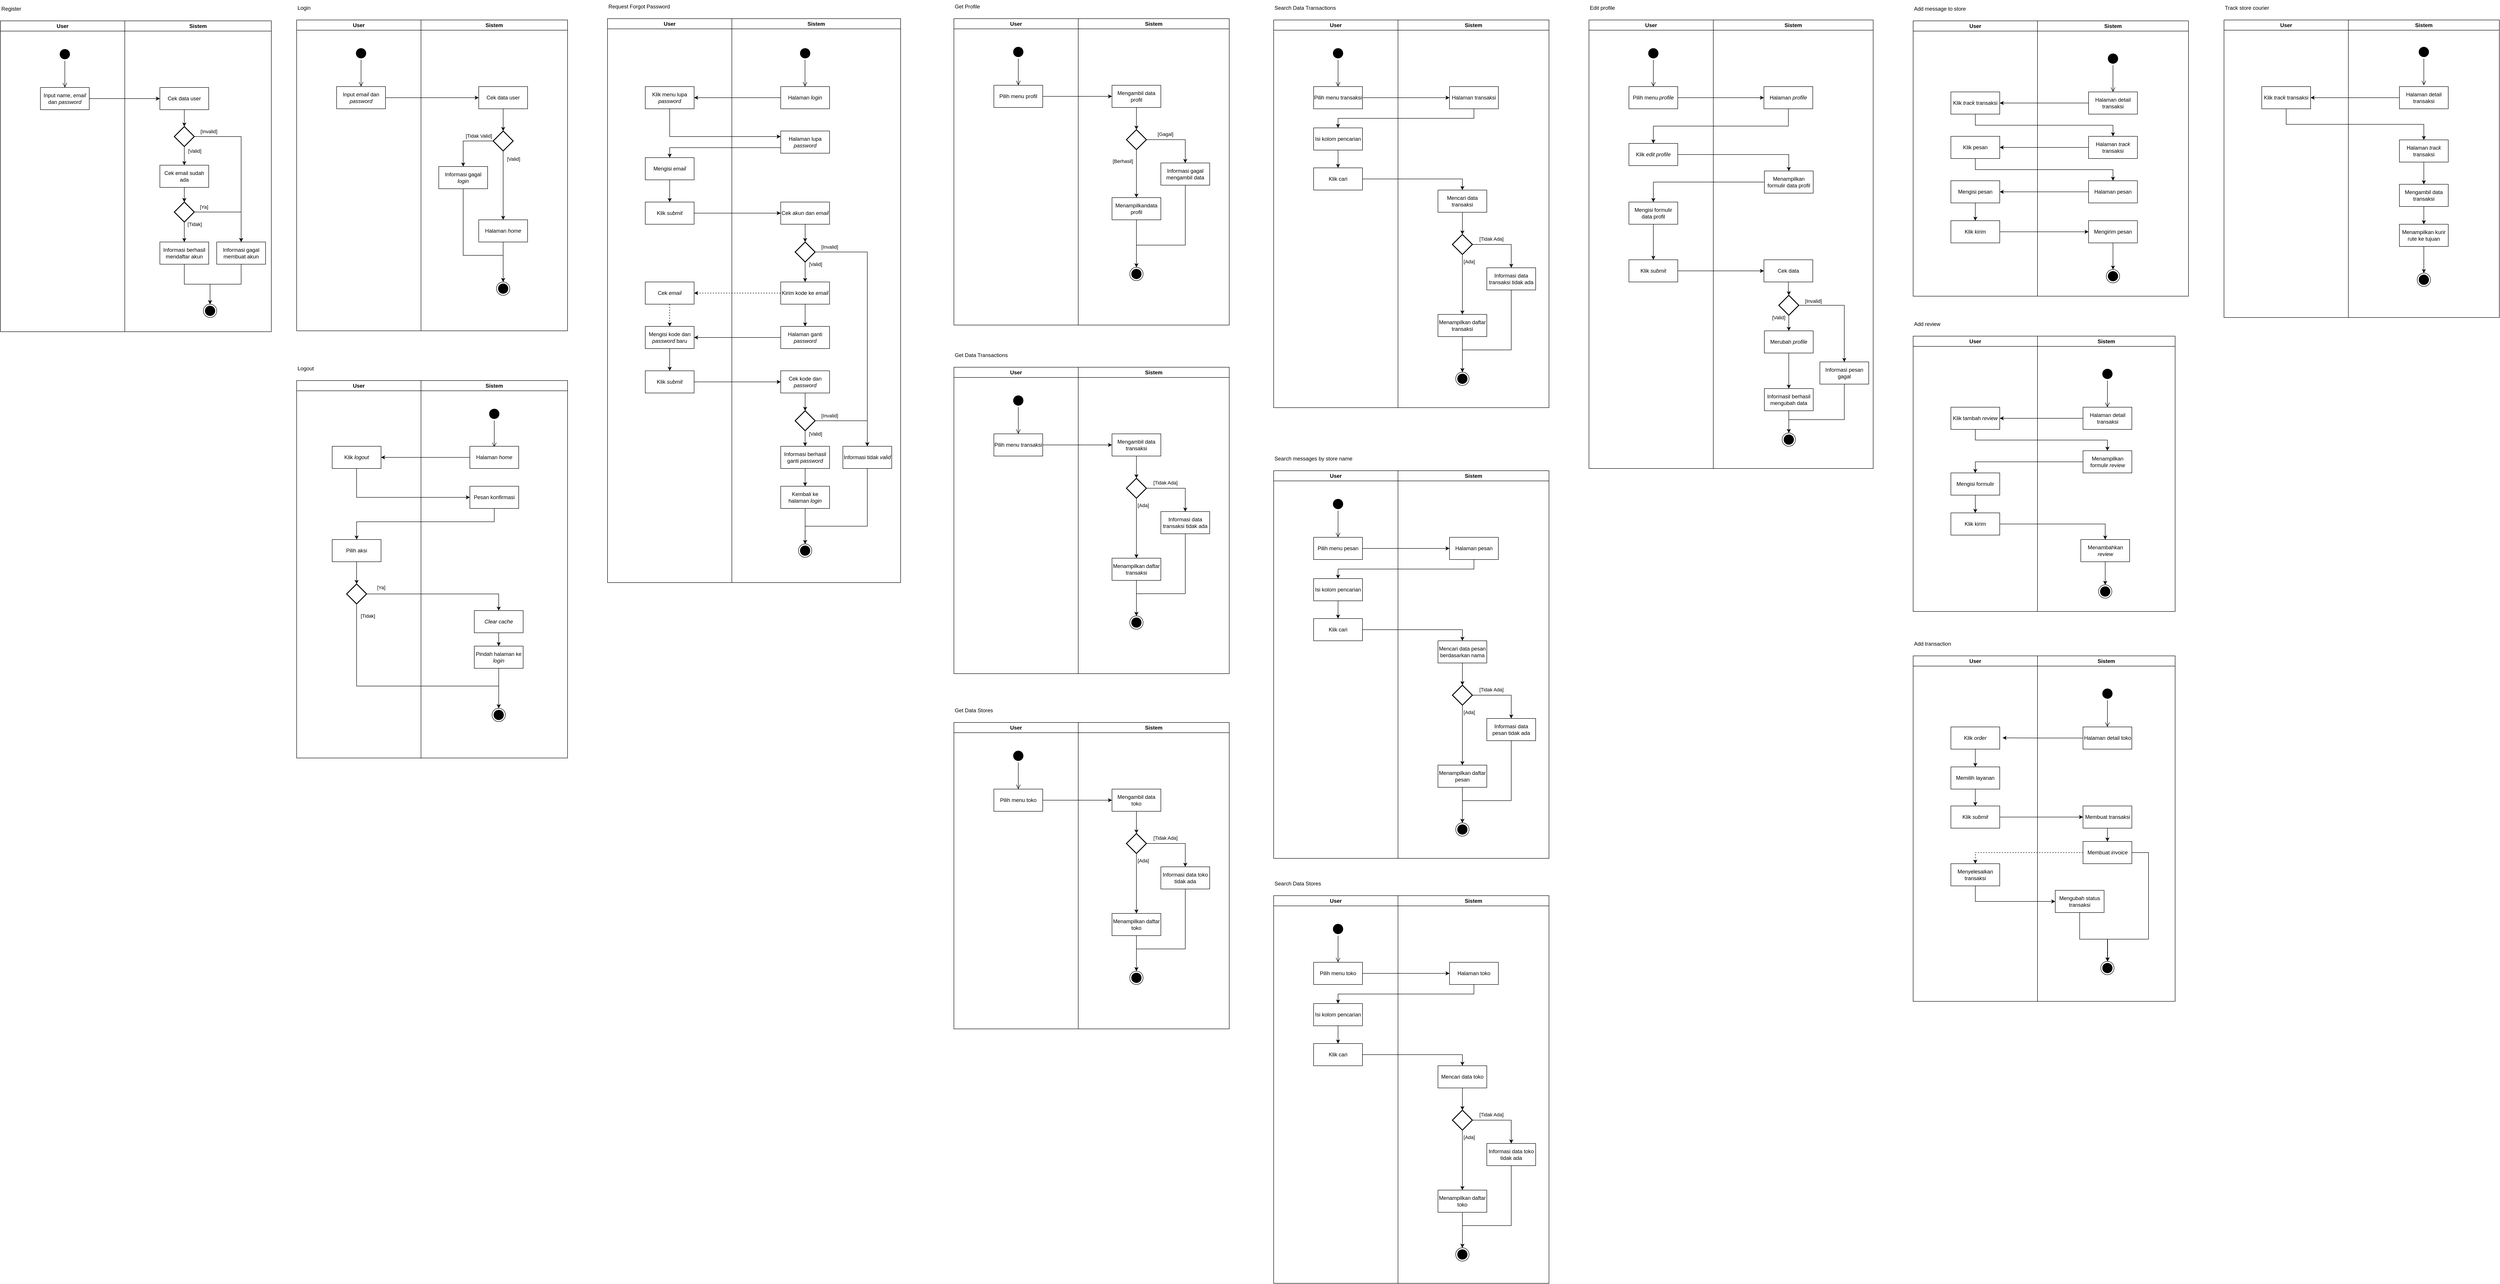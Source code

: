<mxfile version="21.6.3" type="github">
  <diagram name="Page-1" id="4sOu-P3r2uqMUhEJh7ZA">
    <mxGraphModel dx="2812" dy="1290" grid="1" gridSize="10" guides="1" tooltips="1" connect="1" arrows="1" fold="1" page="1" pageScale="1" pageWidth="827" pageHeight="1169" math="0" shadow="0">
      <root>
        <mxCell id="0" />
        <mxCell id="1" parent="0" />
        <mxCell id="E2XFTpKV8IvXNufsqWhs-1" value="" style="group;movable=1;resizable=1;rotatable=1;deletable=1;editable=1;locked=0;connectable=1;" parent="1" vertex="1" connectable="0">
          <mxGeometry x="-160" y="110" width="610" height="700" as="geometry" />
        </mxCell>
        <mxCell id="E2XFTpKV8IvXNufsqWhs-2" value="User" style="swimlane;whiteSpace=wrap;html=1;movable=1;resizable=1;rotatable=1;deletable=1;editable=1;locked=0;connectable=1;" parent="E2XFTpKV8IvXNufsqWhs-1" vertex="1">
          <mxGeometry width="280" height="700" as="geometry" />
        </mxCell>
        <mxCell id="E2XFTpKV8IvXNufsqWhs-3" value="" style="ellipse;html=1;shape=startState;fillColor=#000000;strokeColor=#030000;movable=1;resizable=1;rotatable=1;deletable=1;editable=1;locked=0;connectable=1;" parent="E2XFTpKV8IvXNufsqWhs-2" vertex="1">
          <mxGeometry x="130" y="60" width="30" height="30" as="geometry" />
        </mxCell>
        <mxCell id="E2XFTpKV8IvXNufsqWhs-4" value="" style="edgeStyle=orthogonalEdgeStyle;html=1;verticalAlign=bottom;endArrow=open;endSize=8;strokeColor=#030000;rounded=0;movable=1;resizable=1;rotatable=1;deletable=1;editable=1;locked=0;connectable=1;" parent="E2XFTpKV8IvXNufsqWhs-2" source="E2XFTpKV8IvXNufsqWhs-3" edge="1">
          <mxGeometry relative="1" as="geometry">
            <mxPoint x="145" y="150" as="targetPoint" />
          </mxGeometry>
        </mxCell>
        <mxCell id="E2XFTpKV8IvXNufsqWhs-5" value="Input &lt;i&gt;email&lt;/i&gt; dan &lt;i&gt;password&lt;/i&gt;" style="html=1;whiteSpace=wrap;movable=1;resizable=1;rotatable=1;deletable=1;editable=1;locked=0;connectable=1;" parent="E2XFTpKV8IvXNufsqWhs-2" vertex="1">
          <mxGeometry x="90" y="150" width="110" height="50" as="geometry" />
        </mxCell>
        <mxCell id="E2XFTpKV8IvXNufsqWhs-6" value="Sistem" style="swimlane;whiteSpace=wrap;html=1;movable=1;resizable=1;rotatable=1;deletable=1;editable=1;locked=0;connectable=1;" parent="E2XFTpKV8IvXNufsqWhs-1" vertex="1">
          <mxGeometry x="280" width="330" height="700" as="geometry" />
        </mxCell>
        <mxCell id="E2XFTpKV8IvXNufsqWhs-7" style="edgeStyle=orthogonalEdgeStyle;rounded=0;orthogonalLoop=1;jettySize=auto;html=1;movable=1;resizable=1;rotatable=1;deletable=1;editable=1;locked=0;connectable=1;" parent="E2XFTpKV8IvXNufsqWhs-6" source="E2XFTpKV8IvXNufsqWhs-8" target="E2XFTpKV8IvXNufsqWhs-13" edge="1">
          <mxGeometry relative="1" as="geometry" />
        </mxCell>
        <mxCell id="E2XFTpKV8IvXNufsqWhs-8" value="Cek data user" style="html=1;whiteSpace=wrap;movable=1;resizable=1;rotatable=1;deletable=1;editable=1;locked=0;connectable=1;" parent="E2XFTpKV8IvXNufsqWhs-6" vertex="1">
          <mxGeometry x="130" y="150" width="110" height="50" as="geometry" />
        </mxCell>
        <mxCell id="E2XFTpKV8IvXNufsqWhs-9" value="" style="edgeStyle=orthogonalEdgeStyle;rounded=0;orthogonalLoop=1;jettySize=auto;html=1;movable=1;resizable=1;rotatable=1;deletable=1;editable=1;locked=0;connectable=1;" parent="E2XFTpKV8IvXNufsqWhs-6" source="E2XFTpKV8IvXNufsqWhs-13" target="E2XFTpKV8IvXNufsqWhs-15" edge="1">
          <mxGeometry relative="1" as="geometry" />
        </mxCell>
        <mxCell id="E2XFTpKV8IvXNufsqWhs-10" value="[Valid]" style="edgeLabel;html=1;align=center;verticalAlign=middle;resizable=1;points=[];movable=1;rotatable=1;deletable=1;editable=1;locked=0;connectable=1;" parent="E2XFTpKV8IvXNufsqWhs-9" vertex="1" connectable="0">
          <mxGeometry x="-0.773" y="3" relative="1" as="geometry">
            <mxPoint x="20" as="offset" />
          </mxGeometry>
        </mxCell>
        <mxCell id="E2XFTpKV8IvXNufsqWhs-11" style="edgeStyle=orthogonalEdgeStyle;rounded=0;orthogonalLoop=1;jettySize=auto;html=1;exitX=0;exitY=0.5;exitDx=0;exitDy=0;exitPerimeter=0;movable=1;resizable=1;rotatable=1;deletable=1;editable=1;locked=0;connectable=1;" parent="E2XFTpKV8IvXNufsqWhs-6" source="E2XFTpKV8IvXNufsqWhs-13" target="E2XFTpKV8IvXNufsqWhs-16" edge="1">
          <mxGeometry relative="1" as="geometry" />
        </mxCell>
        <mxCell id="E2XFTpKV8IvXNufsqWhs-12" value="[Tidak Valid]" style="edgeLabel;html=1;align=center;verticalAlign=middle;resizable=1;points=[];movable=1;rotatable=1;deletable=1;editable=1;locked=0;connectable=1;" parent="E2XFTpKV8IvXNufsqWhs-11" vertex="1" connectable="0">
          <mxGeometry x="-0.512" relative="1" as="geometry">
            <mxPoint x="-2" y="-12" as="offset" />
          </mxGeometry>
        </mxCell>
        <mxCell id="E2XFTpKV8IvXNufsqWhs-13" value="" style="strokeWidth=2;html=1;shape=mxgraph.flowchart.decision;whiteSpace=wrap;movable=1;resizable=1;rotatable=1;deletable=1;editable=1;locked=0;connectable=1;" parent="E2XFTpKV8IvXNufsqWhs-6" vertex="1">
          <mxGeometry x="162.5" y="250" width="45" height="45" as="geometry" />
        </mxCell>
        <mxCell id="E2XFTpKV8IvXNufsqWhs-14" value="" style="edgeStyle=orthogonalEdgeStyle;rounded=0;orthogonalLoop=1;jettySize=auto;html=1;movable=1;resizable=1;rotatable=1;deletable=1;editable=1;locked=0;connectable=1;" parent="E2XFTpKV8IvXNufsqWhs-6" source="E2XFTpKV8IvXNufsqWhs-15" target="E2XFTpKV8IvXNufsqWhs-17" edge="1">
          <mxGeometry relative="1" as="geometry" />
        </mxCell>
        <mxCell id="E2XFTpKV8IvXNufsqWhs-15" value="Halaman &lt;i&gt;home&lt;/i&gt;" style="html=1;whiteSpace=wrap;movable=1;resizable=1;rotatable=1;deletable=1;editable=1;locked=0;connectable=1;" parent="E2XFTpKV8IvXNufsqWhs-6" vertex="1">
          <mxGeometry x="130" y="450" width="110" height="50" as="geometry" />
        </mxCell>
        <mxCell id="E2XFTpKV8IvXNufsqWhs-16" value="Informasi gagal &lt;i&gt;login&lt;/i&gt;" style="html=1;whiteSpace=wrap;movable=1;resizable=1;rotatable=1;deletable=1;editable=1;locked=0;connectable=1;" parent="E2XFTpKV8IvXNufsqWhs-6" vertex="1">
          <mxGeometry x="40" y="330" width="110" height="50" as="geometry" />
        </mxCell>
        <mxCell id="E2XFTpKV8IvXNufsqWhs-17" value="" style="ellipse;html=1;shape=endState;fillColor=#000000;strokeColor=#000000;movable=1;resizable=1;rotatable=1;deletable=1;editable=1;locked=0;connectable=1;" parent="E2XFTpKV8IvXNufsqWhs-6" vertex="1">
          <mxGeometry x="170" y="590" width="30" height="30" as="geometry" />
        </mxCell>
        <mxCell id="E2XFTpKV8IvXNufsqWhs-18" style="edgeStyle=orthogonalEdgeStyle;rounded=0;orthogonalLoop=1;jettySize=auto;html=1;exitX=0.5;exitY=1;exitDx=0;exitDy=0;" parent="E2XFTpKV8IvXNufsqWhs-6" source="E2XFTpKV8IvXNufsqWhs-16" edge="1">
          <mxGeometry relative="1" as="geometry">
            <mxPoint x="185" y="590" as="targetPoint" />
            <Array as="points">
              <mxPoint x="95" y="530" />
              <mxPoint x="185" y="530" />
            </Array>
          </mxGeometry>
        </mxCell>
        <mxCell id="E2XFTpKV8IvXNufsqWhs-19" style="edgeStyle=orthogonalEdgeStyle;rounded=0;orthogonalLoop=1;jettySize=auto;html=1;entryX=0;entryY=0.5;entryDx=0;entryDy=0;movable=1;resizable=1;rotatable=1;deletable=1;editable=1;locked=0;connectable=1;" parent="E2XFTpKV8IvXNufsqWhs-1" source="E2XFTpKV8IvXNufsqWhs-5" target="E2XFTpKV8IvXNufsqWhs-8" edge="1">
          <mxGeometry relative="1" as="geometry" />
        </mxCell>
        <mxCell id="E2XFTpKV8IvXNufsqWhs-20" value="Login" style="text;html=1;align=left;verticalAlign=middle;resizable=0;points=[];autosize=1;strokeColor=none;fillColor=none;" parent="1" vertex="1">
          <mxGeometry x="-160" y="68" width="50" height="30" as="geometry" />
        </mxCell>
        <mxCell id="0b9gkXo021N2OmNSp_8S-1" value="" style="group;movable=1;resizable=1;rotatable=1;deletable=1;editable=1;locked=0;connectable=1;" vertex="1" connectable="0" parent="1">
          <mxGeometry x="-160" y="922" width="610" height="850" as="geometry" />
        </mxCell>
        <mxCell id="0b9gkXo021N2OmNSp_8S-2" value="User" style="swimlane;whiteSpace=wrap;html=1;movable=1;resizable=1;rotatable=1;deletable=1;editable=1;locked=0;connectable=1;" vertex="1" parent="0b9gkXo021N2OmNSp_8S-1">
          <mxGeometry width="280" height="850" as="geometry" />
        </mxCell>
        <mxCell id="0b9gkXo021N2OmNSp_8S-3" value="Klik &lt;i&gt;logout&lt;/i&gt;" style="html=1;whiteSpace=wrap;movable=1;resizable=1;rotatable=1;deletable=1;editable=1;locked=0;connectable=1;" vertex="1" parent="0b9gkXo021N2OmNSp_8S-2">
          <mxGeometry x="80" y="148" width="110" height="50" as="geometry" />
        </mxCell>
        <mxCell id="0b9gkXo021N2OmNSp_8S-4" value="" style="strokeWidth=2;html=1;shape=mxgraph.flowchart.decision;whiteSpace=wrap;movable=1;resizable=1;rotatable=1;deletable=1;editable=1;locked=0;connectable=1;" vertex="1" parent="0b9gkXo021N2OmNSp_8S-2">
          <mxGeometry x="112.5" y="458" width="45" height="45" as="geometry" />
        </mxCell>
        <mxCell id="0b9gkXo021N2OmNSp_8S-5" value="" style="edgeStyle=orthogonalEdgeStyle;rounded=0;orthogonalLoop=1;jettySize=auto;html=1;" edge="1" parent="0b9gkXo021N2OmNSp_8S-2" source="0b9gkXo021N2OmNSp_8S-6" target="0b9gkXo021N2OmNSp_8S-4">
          <mxGeometry relative="1" as="geometry" />
        </mxCell>
        <mxCell id="0b9gkXo021N2OmNSp_8S-6" value="Pilih aksi" style="html=1;whiteSpace=wrap;movable=1;resizable=1;rotatable=1;deletable=1;editable=1;locked=0;connectable=1;" vertex="1" parent="0b9gkXo021N2OmNSp_8S-2">
          <mxGeometry x="80" y="358" width="110" height="50" as="geometry" />
        </mxCell>
        <mxCell id="0b9gkXo021N2OmNSp_8S-7" value="Sistem" style="swimlane;whiteSpace=wrap;html=1;movable=1;resizable=1;rotatable=1;deletable=1;editable=1;locked=0;connectable=1;" vertex="1" parent="0b9gkXo021N2OmNSp_8S-1">
          <mxGeometry x="280" width="330" height="850" as="geometry" />
        </mxCell>
        <mxCell id="0b9gkXo021N2OmNSp_8S-8" value="" style="ellipse;html=1;shape=endState;fillColor=#000000;strokeColor=#000000;movable=1;resizable=1;rotatable=1;deletable=1;editable=1;locked=0;connectable=1;" vertex="1" parent="0b9gkXo021N2OmNSp_8S-7">
          <mxGeometry x="160" y="738" width="30" height="30" as="geometry" />
        </mxCell>
        <mxCell id="0b9gkXo021N2OmNSp_8S-9" value="" style="ellipse;html=1;shape=startState;fillColor=#000000;strokeColor=#030000;movable=1;resizable=1;rotatable=1;deletable=1;editable=1;locked=0;connectable=1;" vertex="1" parent="0b9gkXo021N2OmNSp_8S-7">
          <mxGeometry x="150" y="60" width="30" height="30" as="geometry" />
        </mxCell>
        <mxCell id="0b9gkXo021N2OmNSp_8S-10" value="" style="edgeStyle=orthogonalEdgeStyle;html=1;verticalAlign=bottom;endArrow=open;endSize=8;strokeColor=#030000;rounded=0;movable=1;resizable=1;rotatable=1;deletable=1;editable=1;locked=0;connectable=1;" edge="1" parent="0b9gkXo021N2OmNSp_8S-7" source="0b9gkXo021N2OmNSp_8S-9">
          <mxGeometry relative="1" as="geometry">
            <mxPoint x="165" y="150" as="targetPoint" />
          </mxGeometry>
        </mxCell>
        <mxCell id="0b9gkXo021N2OmNSp_8S-11" value="Halaman &lt;i&gt;home&lt;/i&gt;" style="html=1;whiteSpace=wrap;movable=1;resizable=1;rotatable=1;deletable=1;editable=1;locked=0;connectable=1;" vertex="1" parent="0b9gkXo021N2OmNSp_8S-7">
          <mxGeometry x="110" y="148" width="110" height="50" as="geometry" />
        </mxCell>
        <mxCell id="0b9gkXo021N2OmNSp_8S-12" value="Pesan konfirmasi" style="html=1;whiteSpace=wrap;movable=1;resizable=1;rotatable=1;deletable=1;editable=1;locked=0;connectable=1;" vertex="1" parent="0b9gkXo021N2OmNSp_8S-7">
          <mxGeometry x="110" y="238" width="110" height="50" as="geometry" />
        </mxCell>
        <mxCell id="0b9gkXo021N2OmNSp_8S-13" value="" style="edgeStyle=orthogonalEdgeStyle;rounded=0;orthogonalLoop=1;jettySize=auto;html=1;" edge="1" parent="0b9gkXo021N2OmNSp_8S-7" source="0b9gkXo021N2OmNSp_8S-14" target="0b9gkXo021N2OmNSp_8S-16">
          <mxGeometry relative="1" as="geometry" />
        </mxCell>
        <mxCell id="0b9gkXo021N2OmNSp_8S-14" value="&lt;i&gt;Clear cache&lt;/i&gt;" style="html=1;whiteSpace=wrap;movable=1;resizable=1;rotatable=1;deletable=1;editable=1;locked=0;connectable=1;" vertex="1" parent="0b9gkXo021N2OmNSp_8S-7">
          <mxGeometry x="120" y="518" width="110" height="50" as="geometry" />
        </mxCell>
        <mxCell id="0b9gkXo021N2OmNSp_8S-15" value="" style="edgeStyle=orthogonalEdgeStyle;rounded=0;orthogonalLoop=1;jettySize=auto;html=1;" edge="1" parent="0b9gkXo021N2OmNSp_8S-7" source="0b9gkXo021N2OmNSp_8S-16" target="0b9gkXo021N2OmNSp_8S-8">
          <mxGeometry relative="1" as="geometry" />
        </mxCell>
        <mxCell id="0b9gkXo021N2OmNSp_8S-16" value="Pindah halaman ke &lt;i&gt;login&lt;/i&gt;" style="html=1;whiteSpace=wrap;movable=1;resizable=1;rotatable=1;deletable=1;editable=1;locked=0;connectable=1;" vertex="1" parent="0b9gkXo021N2OmNSp_8S-7">
          <mxGeometry x="120" y="598" width="110" height="50" as="geometry" />
        </mxCell>
        <mxCell id="0b9gkXo021N2OmNSp_8S-17" style="edgeStyle=orthogonalEdgeStyle;rounded=0;orthogonalLoop=1;jettySize=auto;html=1;exitX=0;exitY=0.5;exitDx=0;exitDy=0;entryX=1;entryY=0.5;entryDx=0;entryDy=0;" edge="1" parent="0b9gkXo021N2OmNSp_8S-1" source="0b9gkXo021N2OmNSp_8S-11" target="0b9gkXo021N2OmNSp_8S-3">
          <mxGeometry relative="1" as="geometry" />
        </mxCell>
        <mxCell id="0b9gkXo021N2OmNSp_8S-18" style="edgeStyle=orthogonalEdgeStyle;rounded=0;orthogonalLoop=1;jettySize=auto;html=1;exitX=0.5;exitY=1;exitDx=0;exitDy=0;entryX=0;entryY=0.5;entryDx=0;entryDy=0;" edge="1" parent="0b9gkXo021N2OmNSp_8S-1" source="0b9gkXo021N2OmNSp_8S-3" target="0b9gkXo021N2OmNSp_8S-12">
          <mxGeometry relative="1" as="geometry" />
        </mxCell>
        <mxCell id="0b9gkXo021N2OmNSp_8S-19" style="edgeStyle=orthogonalEdgeStyle;rounded=0;orthogonalLoop=1;jettySize=auto;html=1;exitX=0.5;exitY=1;exitDx=0;exitDy=0;entryX=0.5;entryY=0;entryDx=0;entryDy=0;" edge="1" parent="0b9gkXo021N2OmNSp_8S-1" source="0b9gkXo021N2OmNSp_8S-12" target="0b9gkXo021N2OmNSp_8S-6">
          <mxGeometry relative="1" as="geometry">
            <Array as="points">
              <mxPoint x="445" y="318" />
              <mxPoint x="135" y="318" />
            </Array>
          </mxGeometry>
        </mxCell>
        <mxCell id="0b9gkXo021N2OmNSp_8S-20" style="edgeStyle=orthogonalEdgeStyle;rounded=0;orthogonalLoop=1;jettySize=auto;html=1;exitX=1;exitY=0.5;exitDx=0;exitDy=0;exitPerimeter=0;entryX=0.5;entryY=0;entryDx=0;entryDy=0;" edge="1" parent="0b9gkXo021N2OmNSp_8S-1" source="0b9gkXo021N2OmNSp_8S-4" target="0b9gkXo021N2OmNSp_8S-14">
          <mxGeometry relative="1" as="geometry" />
        </mxCell>
        <mxCell id="0b9gkXo021N2OmNSp_8S-21" value="[Ya]" style="edgeLabel;html=1;align=center;verticalAlign=middle;resizable=0;points=[];" vertex="1" connectable="0" parent="0b9gkXo021N2OmNSp_8S-20">
          <mxGeometry x="-0.785" y="1" relative="1" as="geometry">
            <mxPoint x="-4" y="-14" as="offset" />
          </mxGeometry>
        </mxCell>
        <mxCell id="0b9gkXo021N2OmNSp_8S-22" style="edgeStyle=orthogonalEdgeStyle;rounded=0;orthogonalLoop=1;jettySize=auto;html=1;exitX=0.5;exitY=1;exitDx=0;exitDy=0;exitPerimeter=0;entryX=0.5;entryY=0;entryDx=0;entryDy=0;" edge="1" parent="0b9gkXo021N2OmNSp_8S-1" source="0b9gkXo021N2OmNSp_8S-4" target="0b9gkXo021N2OmNSp_8S-8">
          <mxGeometry relative="1" as="geometry">
            <Array as="points">
              <mxPoint x="135" y="688" />
              <mxPoint x="455" y="688" />
            </Array>
          </mxGeometry>
        </mxCell>
        <mxCell id="0b9gkXo021N2OmNSp_8S-23" value="[Tidak]" style="edgeLabel;html=1;align=center;verticalAlign=middle;resizable=0;points=[];" vertex="1" connectable="0" parent="0b9gkXo021N2OmNSp_8S-22">
          <mxGeometry x="-0.869" y="-2" relative="1" as="geometry">
            <mxPoint x="27" y="-10" as="offset" />
          </mxGeometry>
        </mxCell>
        <mxCell id="0b9gkXo021N2OmNSp_8S-24" value="Logout" style="text;html=1;align=left;verticalAlign=middle;resizable=0;points=[];autosize=1;strokeColor=none;fillColor=none;" vertex="1" parent="1">
          <mxGeometry x="-160" y="880" width="60" height="30" as="geometry" />
        </mxCell>
        <mxCell id="0b9gkXo021N2OmNSp_8S-25" value="" style="group;movable=1;resizable=1;rotatable=1;deletable=1;editable=1;locked=0;connectable=1;" vertex="1" connectable="0" parent="1">
          <mxGeometry x="540" y="107" width="660" height="1270" as="geometry" />
        </mxCell>
        <mxCell id="0b9gkXo021N2OmNSp_8S-26" value="User" style="swimlane;whiteSpace=wrap;html=1;movable=1;resizable=1;rotatable=1;deletable=1;editable=1;locked=0;connectable=1;" vertex="1" parent="0b9gkXo021N2OmNSp_8S-25">
          <mxGeometry width="280" height="1270" as="geometry" />
        </mxCell>
        <mxCell id="0b9gkXo021N2OmNSp_8S-27" value="Klik menu lupa &lt;i&gt;password&lt;/i&gt;" style="html=1;whiteSpace=wrap;" vertex="1" parent="0b9gkXo021N2OmNSp_8S-26">
          <mxGeometry x="85" y="153" width="110" height="50" as="geometry" />
        </mxCell>
        <mxCell id="0b9gkXo021N2OmNSp_8S-28" value="" style="edgeStyle=orthogonalEdgeStyle;rounded=0;orthogonalLoop=1;jettySize=auto;html=1;" edge="1" parent="0b9gkXo021N2OmNSp_8S-26" source="0b9gkXo021N2OmNSp_8S-29" target="0b9gkXo021N2OmNSp_8S-30">
          <mxGeometry relative="1" as="geometry" />
        </mxCell>
        <mxCell id="0b9gkXo021N2OmNSp_8S-29" value="Mengisi &lt;i&gt;email&lt;/i&gt;" style="html=1;whiteSpace=wrap;" vertex="1" parent="0b9gkXo021N2OmNSp_8S-26">
          <mxGeometry x="85" y="313" width="110" height="50" as="geometry" />
        </mxCell>
        <mxCell id="0b9gkXo021N2OmNSp_8S-30" value="Klik &lt;i&gt;submit&lt;/i&gt;" style="html=1;whiteSpace=wrap;" vertex="1" parent="0b9gkXo021N2OmNSp_8S-26">
          <mxGeometry x="85" y="413" width="110" height="50" as="geometry" />
        </mxCell>
        <mxCell id="0b9gkXo021N2OmNSp_8S-31" value="" style="edgeStyle=orthogonalEdgeStyle;rounded=0;orthogonalLoop=1;jettySize=auto;html=1;dashed=1;" edge="1" parent="0b9gkXo021N2OmNSp_8S-26" source="0b9gkXo021N2OmNSp_8S-32" target="0b9gkXo021N2OmNSp_8S-34">
          <mxGeometry relative="1" as="geometry" />
        </mxCell>
        <mxCell id="0b9gkXo021N2OmNSp_8S-32" value="Cek &lt;i&gt;email&lt;/i&gt;" style="html=1;whiteSpace=wrap;" vertex="1" parent="0b9gkXo021N2OmNSp_8S-26">
          <mxGeometry x="85" y="593" width="110" height="50" as="geometry" />
        </mxCell>
        <mxCell id="0b9gkXo021N2OmNSp_8S-33" value="" style="edgeStyle=orthogonalEdgeStyle;rounded=0;orthogonalLoop=1;jettySize=auto;html=1;" edge="1" parent="0b9gkXo021N2OmNSp_8S-26" source="0b9gkXo021N2OmNSp_8S-34" target="0b9gkXo021N2OmNSp_8S-35">
          <mxGeometry relative="1" as="geometry" />
        </mxCell>
        <mxCell id="0b9gkXo021N2OmNSp_8S-34" value="Mengisi kode dan &lt;i&gt;password&lt;/i&gt; baru" style="html=1;whiteSpace=wrap;" vertex="1" parent="0b9gkXo021N2OmNSp_8S-26">
          <mxGeometry x="85" y="693" width="110" height="50" as="geometry" />
        </mxCell>
        <mxCell id="0b9gkXo021N2OmNSp_8S-35" value="Klik &lt;i&gt;submit&lt;/i&gt;" style="html=1;whiteSpace=wrap;" vertex="1" parent="0b9gkXo021N2OmNSp_8S-26">
          <mxGeometry x="85" y="793" width="110" height="50" as="geometry" />
        </mxCell>
        <mxCell id="0b9gkXo021N2OmNSp_8S-36" value="Sistem" style="swimlane;whiteSpace=wrap;html=1;movable=1;resizable=1;rotatable=1;deletable=1;editable=1;locked=0;connectable=1;" vertex="1" parent="0b9gkXo021N2OmNSp_8S-25">
          <mxGeometry x="280" width="380" height="1270" as="geometry" />
        </mxCell>
        <mxCell id="0b9gkXo021N2OmNSp_8S-37" value="" style="ellipse;html=1;shape=startState;fillColor=#000000;strokeColor=#030000;movable=1;resizable=1;rotatable=1;deletable=1;editable=1;locked=0;connectable=1;" vertex="1" parent="0b9gkXo021N2OmNSp_8S-36">
          <mxGeometry x="150" y="63" width="30" height="30" as="geometry" />
        </mxCell>
        <mxCell id="0b9gkXo021N2OmNSp_8S-38" value="Halaman &lt;i&gt;login&lt;/i&gt;" style="html=1;whiteSpace=wrap;" vertex="1" parent="0b9gkXo021N2OmNSp_8S-36">
          <mxGeometry x="110" y="153" width="110" height="50" as="geometry" />
        </mxCell>
        <mxCell id="0b9gkXo021N2OmNSp_8S-39" value="" style="edgeStyle=orthogonalEdgeStyle;html=1;verticalAlign=bottom;endArrow=open;endSize=8;strokeColor=#030000;rounded=0;" edge="1" parent="0b9gkXo021N2OmNSp_8S-36">
          <mxGeometry relative="1" as="geometry">
            <mxPoint x="164.7" y="153" as="targetPoint" />
            <mxPoint x="164.7" y="93" as="sourcePoint" />
            <Array as="points">
              <mxPoint x="164.7" y="123" />
              <mxPoint x="164.7" y="123" />
            </Array>
          </mxGeometry>
        </mxCell>
        <mxCell id="0b9gkXo021N2OmNSp_8S-40" value="Halaman lupa &lt;i&gt;password&lt;/i&gt;" style="html=1;whiteSpace=wrap;" vertex="1" parent="0b9gkXo021N2OmNSp_8S-36">
          <mxGeometry x="110" y="253" width="110" height="50" as="geometry" />
        </mxCell>
        <mxCell id="0b9gkXo021N2OmNSp_8S-41" value="" style="edgeStyle=orthogonalEdgeStyle;rounded=0;orthogonalLoop=1;jettySize=auto;html=1;" edge="1" parent="0b9gkXo021N2OmNSp_8S-36" source="0b9gkXo021N2OmNSp_8S-42" target="0b9gkXo021N2OmNSp_8S-47">
          <mxGeometry relative="1" as="geometry" />
        </mxCell>
        <mxCell id="0b9gkXo021N2OmNSp_8S-42" value="Cek akun dan &lt;i&gt;email&lt;/i&gt;" style="html=1;whiteSpace=wrap;" vertex="1" parent="0b9gkXo021N2OmNSp_8S-36">
          <mxGeometry x="110" y="413" width="110" height="50" as="geometry" />
        </mxCell>
        <mxCell id="0b9gkXo021N2OmNSp_8S-43" value="" style="edgeStyle=orthogonalEdgeStyle;rounded=0;orthogonalLoop=1;jettySize=auto;html=1;" edge="1" parent="0b9gkXo021N2OmNSp_8S-36" source="0b9gkXo021N2OmNSp_8S-47" target="0b9gkXo021N2OmNSp_8S-49">
          <mxGeometry relative="1" as="geometry" />
        </mxCell>
        <mxCell id="0b9gkXo021N2OmNSp_8S-44" value="[Valid]" style="edgeLabel;html=1;align=center;verticalAlign=middle;resizable=0;points=[];" vertex="1" connectable="0" parent="0b9gkXo021N2OmNSp_8S-43">
          <mxGeometry x="-0.375" y="-1" relative="1" as="geometry">
            <mxPoint x="24" y="-9" as="offset" />
          </mxGeometry>
        </mxCell>
        <mxCell id="0b9gkXo021N2OmNSp_8S-45" style="edgeStyle=orthogonalEdgeStyle;rounded=0;orthogonalLoop=1;jettySize=auto;html=1;exitX=1;exitY=0.5;exitDx=0;exitDy=0;exitPerimeter=0;entryX=0.5;entryY=0;entryDx=0;entryDy=0;" edge="1" parent="0b9gkXo021N2OmNSp_8S-36" source="0b9gkXo021N2OmNSp_8S-47" target="0b9gkXo021N2OmNSp_8S-64">
          <mxGeometry relative="1" as="geometry" />
        </mxCell>
        <mxCell id="0b9gkXo021N2OmNSp_8S-46" value="[Invalid]" style="edgeLabel;html=1;align=center;verticalAlign=middle;resizable=0;points=[];" vertex="1" connectable="0" parent="0b9gkXo021N2OmNSp_8S-45">
          <mxGeometry x="-0.902" y="1" relative="1" as="geometry">
            <mxPoint x="5" y="-11" as="offset" />
          </mxGeometry>
        </mxCell>
        <mxCell id="0b9gkXo021N2OmNSp_8S-47" value="" style="strokeWidth=2;html=1;shape=mxgraph.flowchart.decision;whiteSpace=wrap;movable=1;resizable=1;rotatable=1;deletable=1;editable=1;locked=0;connectable=1;" vertex="1" parent="0b9gkXo021N2OmNSp_8S-36">
          <mxGeometry x="142.5" y="503" width="45" height="45" as="geometry" />
        </mxCell>
        <mxCell id="0b9gkXo021N2OmNSp_8S-48" value="" style="edgeStyle=orthogonalEdgeStyle;rounded=0;orthogonalLoop=1;jettySize=auto;html=1;" edge="1" parent="0b9gkXo021N2OmNSp_8S-36" source="0b9gkXo021N2OmNSp_8S-49" target="0b9gkXo021N2OmNSp_8S-50">
          <mxGeometry relative="1" as="geometry" />
        </mxCell>
        <mxCell id="0b9gkXo021N2OmNSp_8S-49" value="Kirim kode ke &lt;i&gt;email&lt;/i&gt;" style="html=1;whiteSpace=wrap;" vertex="1" parent="0b9gkXo021N2OmNSp_8S-36">
          <mxGeometry x="110" y="593" width="110" height="50" as="geometry" />
        </mxCell>
        <mxCell id="0b9gkXo021N2OmNSp_8S-50" value="Halaman ganti &lt;i&gt;password&lt;/i&gt;" style="html=1;whiteSpace=wrap;" vertex="1" parent="0b9gkXo021N2OmNSp_8S-36">
          <mxGeometry x="110" y="693" width="110" height="50" as="geometry" />
        </mxCell>
        <mxCell id="0b9gkXo021N2OmNSp_8S-51" value="" style="edgeStyle=orthogonalEdgeStyle;rounded=0;orthogonalLoop=1;jettySize=auto;html=1;" edge="1" parent="0b9gkXo021N2OmNSp_8S-36" source="0b9gkXo021N2OmNSp_8S-52" target="0b9gkXo021N2OmNSp_8S-57">
          <mxGeometry relative="1" as="geometry" />
        </mxCell>
        <mxCell id="0b9gkXo021N2OmNSp_8S-52" value="Cek kode dan &lt;i&gt;password&lt;/i&gt;" style="html=1;whiteSpace=wrap;" vertex="1" parent="0b9gkXo021N2OmNSp_8S-36">
          <mxGeometry x="110" y="793" width="110" height="50" as="geometry" />
        </mxCell>
        <mxCell id="0b9gkXo021N2OmNSp_8S-53" value="" style="edgeStyle=orthogonalEdgeStyle;rounded=0;orthogonalLoop=1;jettySize=auto;html=1;" edge="1" parent="0b9gkXo021N2OmNSp_8S-36" source="0b9gkXo021N2OmNSp_8S-57" target="0b9gkXo021N2OmNSp_8S-59">
          <mxGeometry relative="1" as="geometry" />
        </mxCell>
        <mxCell id="0b9gkXo021N2OmNSp_8S-54" value="[Valid]" style="edgeLabel;html=1;align=center;verticalAlign=middle;resizable=0;points=[];" vertex="1" connectable="0" parent="0b9gkXo021N2OmNSp_8S-53">
          <mxGeometry x="-0.57" relative="1" as="geometry">
            <mxPoint x="23" y="-3" as="offset" />
          </mxGeometry>
        </mxCell>
        <mxCell id="0b9gkXo021N2OmNSp_8S-55" style="edgeStyle=orthogonalEdgeStyle;rounded=0;orthogonalLoop=1;jettySize=auto;html=1;exitX=1;exitY=0.5;exitDx=0;exitDy=0;exitPerimeter=0;entryX=0.5;entryY=0;entryDx=0;entryDy=0;" edge="1" parent="0b9gkXo021N2OmNSp_8S-36" source="0b9gkXo021N2OmNSp_8S-57" target="0b9gkXo021N2OmNSp_8S-64">
          <mxGeometry relative="1" as="geometry" />
        </mxCell>
        <mxCell id="0b9gkXo021N2OmNSp_8S-56" value="[Invalid]" style="edgeLabel;html=1;align=center;verticalAlign=middle;resizable=0;points=[];" vertex="1" connectable="0" parent="0b9gkXo021N2OmNSp_8S-55">
          <mxGeometry x="-0.321" y="1" relative="1" as="geometry">
            <mxPoint x="-27" y="-11" as="offset" />
          </mxGeometry>
        </mxCell>
        <mxCell id="0b9gkXo021N2OmNSp_8S-57" value="" style="strokeWidth=2;html=1;shape=mxgraph.flowchart.decision;whiteSpace=wrap;movable=1;resizable=1;rotatable=1;deletable=1;editable=1;locked=0;connectable=1;" vertex="1" parent="0b9gkXo021N2OmNSp_8S-36">
          <mxGeometry x="142.5" y="883" width="45" height="45" as="geometry" />
        </mxCell>
        <mxCell id="0b9gkXo021N2OmNSp_8S-58" value="" style="edgeStyle=orthogonalEdgeStyle;rounded=0;orthogonalLoop=1;jettySize=auto;html=1;" edge="1" parent="0b9gkXo021N2OmNSp_8S-36" source="0b9gkXo021N2OmNSp_8S-59" target="0b9gkXo021N2OmNSp_8S-61">
          <mxGeometry relative="1" as="geometry" />
        </mxCell>
        <mxCell id="0b9gkXo021N2OmNSp_8S-59" value="Informasi berhasil ganti &lt;i&gt;password&lt;/i&gt;" style="html=1;whiteSpace=wrap;" vertex="1" parent="0b9gkXo021N2OmNSp_8S-36">
          <mxGeometry x="110" y="963" width="110" height="50" as="geometry" />
        </mxCell>
        <mxCell id="0b9gkXo021N2OmNSp_8S-60" value="" style="edgeStyle=orthogonalEdgeStyle;rounded=0;orthogonalLoop=1;jettySize=auto;html=1;" edge="1" parent="0b9gkXo021N2OmNSp_8S-36" source="0b9gkXo021N2OmNSp_8S-61" target="0b9gkXo021N2OmNSp_8S-62">
          <mxGeometry relative="1" as="geometry" />
        </mxCell>
        <mxCell id="0b9gkXo021N2OmNSp_8S-61" value="Kembali ke halaman &lt;i&gt;login&lt;/i&gt;" style="html=1;whiteSpace=wrap;" vertex="1" parent="0b9gkXo021N2OmNSp_8S-36">
          <mxGeometry x="110" y="1053" width="110" height="50" as="geometry" />
        </mxCell>
        <mxCell id="0b9gkXo021N2OmNSp_8S-62" value="" style="ellipse;html=1;shape=endState;fillColor=#000000;strokeColor=#000000;movable=1;resizable=1;rotatable=1;deletable=1;editable=1;locked=0;connectable=1;" vertex="1" parent="0b9gkXo021N2OmNSp_8S-36">
          <mxGeometry x="150" y="1183" width="30" height="30" as="geometry" />
        </mxCell>
        <mxCell id="0b9gkXo021N2OmNSp_8S-63" style="edgeStyle=orthogonalEdgeStyle;rounded=0;orthogonalLoop=1;jettySize=auto;html=1;entryX=0.5;entryY=0;entryDx=0;entryDy=0;" edge="1" parent="0b9gkXo021N2OmNSp_8S-36" source="0b9gkXo021N2OmNSp_8S-64" target="0b9gkXo021N2OmNSp_8S-62">
          <mxGeometry relative="1" as="geometry">
            <Array as="points">
              <mxPoint x="305" y="1143" />
              <mxPoint x="165" y="1143" />
            </Array>
          </mxGeometry>
        </mxCell>
        <mxCell id="0b9gkXo021N2OmNSp_8S-64" value="Informasi tidak &lt;i&gt;valid&lt;/i&gt;" style="html=1;whiteSpace=wrap;" vertex="1" parent="0b9gkXo021N2OmNSp_8S-36">
          <mxGeometry x="250" y="963" width="110" height="50" as="geometry" />
        </mxCell>
        <mxCell id="0b9gkXo021N2OmNSp_8S-65" style="edgeStyle=orthogonalEdgeStyle;rounded=0;orthogonalLoop=1;jettySize=auto;html=1;exitX=0;exitY=0.5;exitDx=0;exitDy=0;entryX=1;entryY=0.5;entryDx=0;entryDy=0;" edge="1" parent="0b9gkXo021N2OmNSp_8S-25" source="0b9gkXo021N2OmNSp_8S-38" target="0b9gkXo021N2OmNSp_8S-27">
          <mxGeometry relative="1" as="geometry" />
        </mxCell>
        <mxCell id="0b9gkXo021N2OmNSp_8S-66" style="edgeStyle=orthogonalEdgeStyle;rounded=0;orthogonalLoop=1;jettySize=auto;html=1;entryX=0;entryY=0.25;entryDx=0;entryDy=0;" edge="1" parent="0b9gkXo021N2OmNSp_8S-25" source="0b9gkXo021N2OmNSp_8S-27" target="0b9gkXo021N2OmNSp_8S-40">
          <mxGeometry relative="1" as="geometry">
            <Array as="points">
              <mxPoint x="140" y="266" />
            </Array>
          </mxGeometry>
        </mxCell>
        <mxCell id="0b9gkXo021N2OmNSp_8S-67" style="edgeStyle=orthogonalEdgeStyle;rounded=0;orthogonalLoop=1;jettySize=auto;html=1;exitX=0;exitY=0.75;exitDx=0;exitDy=0;" edge="1" parent="0b9gkXo021N2OmNSp_8S-25" source="0b9gkXo021N2OmNSp_8S-40" target="0b9gkXo021N2OmNSp_8S-29">
          <mxGeometry relative="1" as="geometry" />
        </mxCell>
        <mxCell id="0b9gkXo021N2OmNSp_8S-68" style="edgeStyle=orthogonalEdgeStyle;rounded=0;orthogonalLoop=1;jettySize=auto;html=1;exitX=1;exitY=0.5;exitDx=0;exitDy=0;" edge="1" parent="0b9gkXo021N2OmNSp_8S-25" source="0b9gkXo021N2OmNSp_8S-30" target="0b9gkXo021N2OmNSp_8S-42">
          <mxGeometry relative="1" as="geometry" />
        </mxCell>
        <mxCell id="0b9gkXo021N2OmNSp_8S-69" style="edgeStyle=orthogonalEdgeStyle;rounded=0;orthogonalLoop=1;jettySize=auto;html=1;exitX=0;exitY=0.5;exitDx=0;exitDy=0;entryX=1;entryY=0.5;entryDx=0;entryDy=0;dashed=1;" edge="1" parent="0b9gkXo021N2OmNSp_8S-25" source="0b9gkXo021N2OmNSp_8S-49" target="0b9gkXo021N2OmNSp_8S-32">
          <mxGeometry relative="1" as="geometry" />
        </mxCell>
        <mxCell id="0b9gkXo021N2OmNSp_8S-70" style="edgeStyle=orthogonalEdgeStyle;rounded=0;orthogonalLoop=1;jettySize=auto;html=1;exitX=0;exitY=0.5;exitDx=0;exitDy=0;entryX=1;entryY=0.5;entryDx=0;entryDy=0;" edge="1" parent="0b9gkXo021N2OmNSp_8S-25" source="0b9gkXo021N2OmNSp_8S-50" target="0b9gkXo021N2OmNSp_8S-34">
          <mxGeometry relative="1" as="geometry" />
        </mxCell>
        <mxCell id="0b9gkXo021N2OmNSp_8S-71" style="edgeStyle=orthogonalEdgeStyle;rounded=0;orthogonalLoop=1;jettySize=auto;html=1;exitX=1;exitY=0.5;exitDx=0;exitDy=0;" edge="1" parent="0b9gkXo021N2OmNSp_8S-25" source="0b9gkXo021N2OmNSp_8S-35" target="0b9gkXo021N2OmNSp_8S-52">
          <mxGeometry relative="1" as="geometry" />
        </mxCell>
        <mxCell id="0b9gkXo021N2OmNSp_8S-72" value="Request Forgot Password" style="text;html=1;align=left;verticalAlign=middle;resizable=0;points=[];autosize=1;strokeColor=none;fillColor=none;" vertex="1" parent="1">
          <mxGeometry x="540" y="65" width="160" height="30" as="geometry" />
        </mxCell>
        <mxCell id="0b9gkXo021N2OmNSp_8S-73" value="User" style="swimlane;whiteSpace=wrap;html=1;" vertex="1" parent="1">
          <mxGeometry x="1320" y="107" width="280" height="690" as="geometry" />
        </mxCell>
        <mxCell id="0b9gkXo021N2OmNSp_8S-74" value="" style="ellipse;html=1;shape=startState;fillColor=#000000;strokeColor=#030000;" vertex="1" parent="0b9gkXo021N2OmNSp_8S-73">
          <mxGeometry x="130" y="60" width="30" height="30" as="geometry" />
        </mxCell>
        <mxCell id="0b9gkXo021N2OmNSp_8S-75" value="" style="edgeStyle=orthogonalEdgeStyle;html=1;verticalAlign=bottom;endArrow=open;endSize=8;strokeColor=#030000;rounded=0;" edge="1" parent="0b9gkXo021N2OmNSp_8S-73" source="0b9gkXo021N2OmNSp_8S-74">
          <mxGeometry relative="1" as="geometry">
            <mxPoint x="145" y="150" as="targetPoint" />
          </mxGeometry>
        </mxCell>
        <mxCell id="0b9gkXo021N2OmNSp_8S-76" value="Pilih menu profil" style="html=1;whiteSpace=wrap;" vertex="1" parent="0b9gkXo021N2OmNSp_8S-73">
          <mxGeometry x="90" y="150" width="110" height="50" as="geometry" />
        </mxCell>
        <mxCell id="0b9gkXo021N2OmNSp_8S-77" value="Sistem" style="swimlane;whiteSpace=wrap;html=1;movable=1;resizable=1;rotatable=1;deletable=1;editable=1;locked=0;connectable=1;" vertex="1" parent="1">
          <mxGeometry x="1600" y="107" width="340" height="690" as="geometry" />
        </mxCell>
        <mxCell id="0b9gkXo021N2OmNSp_8S-78" style="edgeStyle=orthogonalEdgeStyle;rounded=0;orthogonalLoop=1;jettySize=auto;html=1;" edge="1" parent="0b9gkXo021N2OmNSp_8S-77" source="0b9gkXo021N2OmNSp_8S-79" target="0b9gkXo021N2OmNSp_8S-84">
          <mxGeometry relative="1" as="geometry" />
        </mxCell>
        <mxCell id="0b9gkXo021N2OmNSp_8S-79" value="Mengambil data profil" style="html=1;whiteSpace=wrap;movable=1;resizable=1;rotatable=1;deletable=1;editable=1;locked=0;connectable=1;" vertex="1" parent="0b9gkXo021N2OmNSp_8S-77">
          <mxGeometry x="76" y="150" width="110" height="50" as="geometry" />
        </mxCell>
        <mxCell id="0b9gkXo021N2OmNSp_8S-80" value="" style="edgeStyle=orthogonalEdgeStyle;rounded=0;orthogonalLoop=1;jettySize=auto;html=1;" edge="1" parent="0b9gkXo021N2OmNSp_8S-77" source="0b9gkXo021N2OmNSp_8S-84" target="0b9gkXo021N2OmNSp_8S-86">
          <mxGeometry relative="1" as="geometry" />
        </mxCell>
        <mxCell id="0b9gkXo021N2OmNSp_8S-81" value="[Berhasil]" style="edgeLabel;html=1;align=center;verticalAlign=middle;resizable=0;points=[];" vertex="1" connectable="0" parent="0b9gkXo021N2OmNSp_8S-80">
          <mxGeometry x="-0.773" y="3" relative="1" as="geometry">
            <mxPoint x="-34" y="13" as="offset" />
          </mxGeometry>
        </mxCell>
        <mxCell id="0b9gkXo021N2OmNSp_8S-82" style="edgeStyle=orthogonalEdgeStyle;rounded=0;orthogonalLoop=1;jettySize=auto;html=1;exitX=1;exitY=0.5;exitDx=0;exitDy=0;exitPerimeter=0;entryX=0.5;entryY=0;entryDx=0;entryDy=0;" edge="1" parent="0b9gkXo021N2OmNSp_8S-77" source="0b9gkXo021N2OmNSp_8S-84" target="0b9gkXo021N2OmNSp_8S-88">
          <mxGeometry relative="1" as="geometry" />
        </mxCell>
        <mxCell id="0b9gkXo021N2OmNSp_8S-83" value="[Gagal]" style="edgeLabel;html=1;align=center;verticalAlign=middle;resizable=0;points=[];" vertex="1" connectable="0" parent="0b9gkXo021N2OmNSp_8S-82">
          <mxGeometry x="-0.547" relative="1" as="geometry">
            <mxPoint x="11" y="-13" as="offset" />
          </mxGeometry>
        </mxCell>
        <mxCell id="0b9gkXo021N2OmNSp_8S-84" value="" style="strokeWidth=2;html=1;shape=mxgraph.flowchart.decision;whiteSpace=wrap;" vertex="1" parent="0b9gkXo021N2OmNSp_8S-77">
          <mxGeometry x="108.5" y="250" width="45" height="45" as="geometry" />
        </mxCell>
        <mxCell id="0b9gkXo021N2OmNSp_8S-85" value="" style="edgeStyle=orthogonalEdgeStyle;rounded=0;orthogonalLoop=1;jettySize=auto;html=1;" edge="1" parent="0b9gkXo021N2OmNSp_8S-77" source="0b9gkXo021N2OmNSp_8S-86" target="0b9gkXo021N2OmNSp_8S-89">
          <mxGeometry relative="1" as="geometry" />
        </mxCell>
        <mxCell id="0b9gkXo021N2OmNSp_8S-86" value="Menampilkandata profil" style="html=1;whiteSpace=wrap;" vertex="1" parent="0b9gkXo021N2OmNSp_8S-77">
          <mxGeometry x="76" y="403" width="110" height="50" as="geometry" />
        </mxCell>
        <mxCell id="0b9gkXo021N2OmNSp_8S-87" style="edgeStyle=orthogonalEdgeStyle;rounded=0;orthogonalLoop=1;jettySize=auto;html=1;exitX=0.5;exitY=1;exitDx=0;exitDy=0;entryX=0.5;entryY=0;entryDx=0;entryDy=0;" edge="1" parent="0b9gkXo021N2OmNSp_8S-77" source="0b9gkXo021N2OmNSp_8S-88" target="0b9gkXo021N2OmNSp_8S-89">
          <mxGeometry relative="1" as="geometry">
            <Array as="points">
              <mxPoint x="241" y="510" />
              <mxPoint x="131" y="510" />
            </Array>
          </mxGeometry>
        </mxCell>
        <mxCell id="0b9gkXo021N2OmNSp_8S-88" value="Informasi gagal mengambil data" style="html=1;whiteSpace=wrap;" vertex="1" parent="0b9gkXo021N2OmNSp_8S-77">
          <mxGeometry x="186" y="325" width="110" height="50" as="geometry" />
        </mxCell>
        <mxCell id="0b9gkXo021N2OmNSp_8S-89" value="" style="ellipse;html=1;shape=endState;fillColor=#000000;strokeColor=#000000;movable=1;resizable=1;rotatable=1;deletable=1;editable=1;locked=0;connectable=1;" vertex="1" parent="0b9gkXo021N2OmNSp_8S-77">
          <mxGeometry x="116" y="560" width="30" height="30" as="geometry" />
        </mxCell>
        <mxCell id="0b9gkXo021N2OmNSp_8S-90" style="edgeStyle=orthogonalEdgeStyle;rounded=0;orthogonalLoop=1;jettySize=auto;html=1;entryX=0;entryY=0.5;entryDx=0;entryDy=0;" edge="1" parent="1" source="0b9gkXo021N2OmNSp_8S-76" target="0b9gkXo021N2OmNSp_8S-79">
          <mxGeometry relative="1" as="geometry" />
        </mxCell>
        <mxCell id="0b9gkXo021N2OmNSp_8S-91" value="Get Profile" style="text;html=1;align=left;verticalAlign=middle;resizable=0;points=[];autosize=1;strokeColor=none;fillColor=none;" vertex="1" parent="1">
          <mxGeometry x="1320" y="65" width="80" height="30" as="geometry" />
        </mxCell>
        <mxCell id="0b9gkXo021N2OmNSp_8S-92" value="User" style="swimlane;whiteSpace=wrap;html=1;" vertex="1" parent="1">
          <mxGeometry x="1320" y="892" width="280" height="690" as="geometry" />
        </mxCell>
        <mxCell id="0b9gkXo021N2OmNSp_8S-93" value="" style="ellipse;html=1;shape=startState;fillColor=#000000;strokeColor=#030000;" vertex="1" parent="0b9gkXo021N2OmNSp_8S-92">
          <mxGeometry x="130" y="60" width="30" height="30" as="geometry" />
        </mxCell>
        <mxCell id="0b9gkXo021N2OmNSp_8S-94" value="" style="edgeStyle=orthogonalEdgeStyle;html=1;verticalAlign=bottom;endArrow=open;endSize=8;strokeColor=#030000;rounded=0;" edge="1" parent="0b9gkXo021N2OmNSp_8S-92" source="0b9gkXo021N2OmNSp_8S-93">
          <mxGeometry relative="1" as="geometry">
            <mxPoint x="145" y="150" as="targetPoint" />
          </mxGeometry>
        </mxCell>
        <mxCell id="0b9gkXo021N2OmNSp_8S-95" value="Pilih menu transaksi" style="html=1;whiteSpace=wrap;" vertex="1" parent="0b9gkXo021N2OmNSp_8S-92">
          <mxGeometry x="90" y="150" width="110" height="50" as="geometry" />
        </mxCell>
        <mxCell id="0b9gkXo021N2OmNSp_8S-96" value="Sistem" style="swimlane;whiteSpace=wrap;html=1;movable=1;resizable=1;rotatable=1;deletable=1;editable=1;locked=0;connectable=1;" vertex="1" parent="1">
          <mxGeometry x="1600" y="892" width="340" height="690" as="geometry" />
        </mxCell>
        <mxCell id="0b9gkXo021N2OmNSp_8S-97" style="edgeStyle=orthogonalEdgeStyle;rounded=0;orthogonalLoop=1;jettySize=auto;html=1;" edge="1" parent="0b9gkXo021N2OmNSp_8S-96" source="0b9gkXo021N2OmNSp_8S-98" target="0b9gkXo021N2OmNSp_8S-103">
          <mxGeometry relative="1" as="geometry" />
        </mxCell>
        <mxCell id="0b9gkXo021N2OmNSp_8S-98" value="Mengambil data transaksi" style="html=1;whiteSpace=wrap;movable=1;resizable=1;rotatable=1;deletable=1;editable=1;locked=0;connectable=1;" vertex="1" parent="0b9gkXo021N2OmNSp_8S-96">
          <mxGeometry x="76" y="150" width="110" height="50" as="geometry" />
        </mxCell>
        <mxCell id="0b9gkXo021N2OmNSp_8S-99" value="" style="edgeStyle=orthogonalEdgeStyle;rounded=0;orthogonalLoop=1;jettySize=auto;html=1;" edge="1" parent="0b9gkXo021N2OmNSp_8S-96" source="0b9gkXo021N2OmNSp_8S-103" target="0b9gkXo021N2OmNSp_8S-105">
          <mxGeometry relative="1" as="geometry" />
        </mxCell>
        <mxCell id="0b9gkXo021N2OmNSp_8S-100" value="[Ada]" style="edgeLabel;html=1;align=center;verticalAlign=middle;resizable=0;points=[];" vertex="1" connectable="0" parent="0b9gkXo021N2OmNSp_8S-99">
          <mxGeometry x="-0.773" y="3" relative="1" as="geometry">
            <mxPoint x="12" as="offset" />
          </mxGeometry>
        </mxCell>
        <mxCell id="0b9gkXo021N2OmNSp_8S-101" style="edgeStyle=orthogonalEdgeStyle;rounded=0;orthogonalLoop=1;jettySize=auto;html=1;exitX=1;exitY=0.5;exitDx=0;exitDy=0;exitPerimeter=0;entryX=0.5;entryY=0;entryDx=0;entryDy=0;" edge="1" parent="0b9gkXo021N2OmNSp_8S-96" source="0b9gkXo021N2OmNSp_8S-103" target="0b9gkXo021N2OmNSp_8S-107">
          <mxGeometry relative="1" as="geometry" />
        </mxCell>
        <mxCell id="0b9gkXo021N2OmNSp_8S-102" value="[Tidak Ada]" style="edgeLabel;html=1;align=center;verticalAlign=middle;resizable=0;points=[];" vertex="1" connectable="0" parent="0b9gkXo021N2OmNSp_8S-101">
          <mxGeometry x="-0.547" relative="1" as="geometry">
            <mxPoint x="11" y="-13" as="offset" />
          </mxGeometry>
        </mxCell>
        <mxCell id="0b9gkXo021N2OmNSp_8S-103" value="" style="strokeWidth=2;html=1;shape=mxgraph.flowchart.decision;whiteSpace=wrap;" vertex="1" parent="0b9gkXo021N2OmNSp_8S-96">
          <mxGeometry x="108.5" y="250" width="45" height="45" as="geometry" />
        </mxCell>
        <mxCell id="0b9gkXo021N2OmNSp_8S-104" value="" style="edgeStyle=orthogonalEdgeStyle;rounded=0;orthogonalLoop=1;jettySize=auto;html=1;" edge="1" parent="0b9gkXo021N2OmNSp_8S-96" source="0b9gkXo021N2OmNSp_8S-105" target="0b9gkXo021N2OmNSp_8S-108">
          <mxGeometry relative="1" as="geometry" />
        </mxCell>
        <mxCell id="0b9gkXo021N2OmNSp_8S-105" value="Menampilkan daftar transaksi" style="html=1;whiteSpace=wrap;" vertex="1" parent="0b9gkXo021N2OmNSp_8S-96">
          <mxGeometry x="76" y="430" width="110" height="50" as="geometry" />
        </mxCell>
        <mxCell id="0b9gkXo021N2OmNSp_8S-106" style="edgeStyle=orthogonalEdgeStyle;rounded=0;orthogonalLoop=1;jettySize=auto;html=1;exitX=0.5;exitY=1;exitDx=0;exitDy=0;entryX=0.5;entryY=0;entryDx=0;entryDy=0;" edge="1" parent="0b9gkXo021N2OmNSp_8S-96" source="0b9gkXo021N2OmNSp_8S-107" target="0b9gkXo021N2OmNSp_8S-108">
          <mxGeometry relative="1" as="geometry">
            <Array as="points">
              <mxPoint x="241" y="510" />
              <mxPoint x="131" y="510" />
            </Array>
          </mxGeometry>
        </mxCell>
        <mxCell id="0b9gkXo021N2OmNSp_8S-107" value="Informasi data transaksi tidak ada" style="html=1;whiteSpace=wrap;" vertex="1" parent="0b9gkXo021N2OmNSp_8S-96">
          <mxGeometry x="186" y="325" width="110" height="50" as="geometry" />
        </mxCell>
        <mxCell id="0b9gkXo021N2OmNSp_8S-108" value="" style="ellipse;html=1;shape=endState;fillColor=#000000;strokeColor=#000000;movable=1;resizable=1;rotatable=1;deletable=1;editable=1;locked=0;connectable=1;" vertex="1" parent="0b9gkXo021N2OmNSp_8S-96">
          <mxGeometry x="116" y="560" width="30" height="30" as="geometry" />
        </mxCell>
        <mxCell id="0b9gkXo021N2OmNSp_8S-109" style="edgeStyle=orthogonalEdgeStyle;rounded=0;orthogonalLoop=1;jettySize=auto;html=1;entryX=0;entryY=0.5;entryDx=0;entryDy=0;" edge="1" parent="1" source="0b9gkXo021N2OmNSp_8S-95" target="0b9gkXo021N2OmNSp_8S-98">
          <mxGeometry relative="1" as="geometry" />
        </mxCell>
        <mxCell id="0b9gkXo021N2OmNSp_8S-110" value="Get Data Transactions" style="text;html=1;align=left;verticalAlign=middle;resizable=0;points=[];autosize=1;strokeColor=none;fillColor=none;" vertex="1" parent="1">
          <mxGeometry x="1320" y="850" width="140" height="30" as="geometry" />
        </mxCell>
        <mxCell id="0b9gkXo021N2OmNSp_8S-111" value="User" style="swimlane;whiteSpace=wrap;html=1;" vertex="1" parent="1">
          <mxGeometry x="1320" y="1692" width="280" height="690" as="geometry" />
        </mxCell>
        <mxCell id="0b9gkXo021N2OmNSp_8S-112" value="" style="ellipse;html=1;shape=startState;fillColor=#000000;strokeColor=#030000;" vertex="1" parent="0b9gkXo021N2OmNSp_8S-111">
          <mxGeometry x="130" y="60" width="30" height="30" as="geometry" />
        </mxCell>
        <mxCell id="0b9gkXo021N2OmNSp_8S-113" value="" style="edgeStyle=orthogonalEdgeStyle;html=1;verticalAlign=bottom;endArrow=open;endSize=8;strokeColor=#030000;rounded=0;" edge="1" parent="0b9gkXo021N2OmNSp_8S-111" source="0b9gkXo021N2OmNSp_8S-112">
          <mxGeometry relative="1" as="geometry">
            <mxPoint x="145" y="150" as="targetPoint" />
          </mxGeometry>
        </mxCell>
        <mxCell id="0b9gkXo021N2OmNSp_8S-114" value="Pilih menu toko" style="html=1;whiteSpace=wrap;" vertex="1" parent="0b9gkXo021N2OmNSp_8S-111">
          <mxGeometry x="90" y="150" width="110" height="50" as="geometry" />
        </mxCell>
        <mxCell id="0b9gkXo021N2OmNSp_8S-115" value="Sistem" style="swimlane;whiteSpace=wrap;html=1;movable=1;resizable=1;rotatable=1;deletable=1;editable=1;locked=0;connectable=1;" vertex="1" parent="1">
          <mxGeometry x="1600" y="1692" width="340" height="690" as="geometry" />
        </mxCell>
        <mxCell id="0b9gkXo021N2OmNSp_8S-116" style="edgeStyle=orthogonalEdgeStyle;rounded=0;orthogonalLoop=1;jettySize=auto;html=1;" edge="1" parent="0b9gkXo021N2OmNSp_8S-115" source="0b9gkXo021N2OmNSp_8S-117" target="0b9gkXo021N2OmNSp_8S-122">
          <mxGeometry relative="1" as="geometry" />
        </mxCell>
        <mxCell id="0b9gkXo021N2OmNSp_8S-117" value="Mengambil data toko" style="html=1;whiteSpace=wrap;movable=1;resizable=1;rotatable=1;deletable=1;editable=1;locked=0;connectable=1;" vertex="1" parent="0b9gkXo021N2OmNSp_8S-115">
          <mxGeometry x="76" y="150" width="110" height="50" as="geometry" />
        </mxCell>
        <mxCell id="0b9gkXo021N2OmNSp_8S-118" value="" style="edgeStyle=orthogonalEdgeStyle;rounded=0;orthogonalLoop=1;jettySize=auto;html=1;" edge="1" parent="0b9gkXo021N2OmNSp_8S-115" source="0b9gkXo021N2OmNSp_8S-122" target="0b9gkXo021N2OmNSp_8S-124">
          <mxGeometry relative="1" as="geometry" />
        </mxCell>
        <mxCell id="0b9gkXo021N2OmNSp_8S-119" value="[Ada]" style="edgeLabel;html=1;align=center;verticalAlign=middle;resizable=0;points=[];" vertex="1" connectable="0" parent="0b9gkXo021N2OmNSp_8S-118">
          <mxGeometry x="-0.773" y="3" relative="1" as="geometry">
            <mxPoint x="12" as="offset" />
          </mxGeometry>
        </mxCell>
        <mxCell id="0b9gkXo021N2OmNSp_8S-120" style="edgeStyle=orthogonalEdgeStyle;rounded=0;orthogonalLoop=1;jettySize=auto;html=1;exitX=1;exitY=0.5;exitDx=0;exitDy=0;exitPerimeter=0;entryX=0.5;entryY=0;entryDx=0;entryDy=0;" edge="1" parent="0b9gkXo021N2OmNSp_8S-115" source="0b9gkXo021N2OmNSp_8S-122" target="0b9gkXo021N2OmNSp_8S-126">
          <mxGeometry relative="1" as="geometry" />
        </mxCell>
        <mxCell id="0b9gkXo021N2OmNSp_8S-121" value="[Tidak Ada]" style="edgeLabel;html=1;align=center;verticalAlign=middle;resizable=0;points=[];" vertex="1" connectable="0" parent="0b9gkXo021N2OmNSp_8S-120">
          <mxGeometry x="-0.547" relative="1" as="geometry">
            <mxPoint x="11" y="-13" as="offset" />
          </mxGeometry>
        </mxCell>
        <mxCell id="0b9gkXo021N2OmNSp_8S-122" value="" style="strokeWidth=2;html=1;shape=mxgraph.flowchart.decision;whiteSpace=wrap;" vertex="1" parent="0b9gkXo021N2OmNSp_8S-115">
          <mxGeometry x="108.5" y="250" width="45" height="45" as="geometry" />
        </mxCell>
        <mxCell id="0b9gkXo021N2OmNSp_8S-123" value="" style="edgeStyle=orthogonalEdgeStyle;rounded=0;orthogonalLoop=1;jettySize=auto;html=1;" edge="1" parent="0b9gkXo021N2OmNSp_8S-115" source="0b9gkXo021N2OmNSp_8S-124" target="0b9gkXo021N2OmNSp_8S-127">
          <mxGeometry relative="1" as="geometry" />
        </mxCell>
        <mxCell id="0b9gkXo021N2OmNSp_8S-124" value="Menampilkan daftar toko" style="html=1;whiteSpace=wrap;" vertex="1" parent="0b9gkXo021N2OmNSp_8S-115">
          <mxGeometry x="76" y="430" width="110" height="50" as="geometry" />
        </mxCell>
        <mxCell id="0b9gkXo021N2OmNSp_8S-125" style="edgeStyle=orthogonalEdgeStyle;rounded=0;orthogonalLoop=1;jettySize=auto;html=1;exitX=0.5;exitY=1;exitDx=0;exitDy=0;entryX=0.5;entryY=0;entryDx=0;entryDy=0;" edge="1" parent="0b9gkXo021N2OmNSp_8S-115" source="0b9gkXo021N2OmNSp_8S-126" target="0b9gkXo021N2OmNSp_8S-127">
          <mxGeometry relative="1" as="geometry">
            <Array as="points">
              <mxPoint x="241" y="510" />
              <mxPoint x="131" y="510" />
            </Array>
          </mxGeometry>
        </mxCell>
        <mxCell id="0b9gkXo021N2OmNSp_8S-126" value="Informasi data toko tidak ada" style="html=1;whiteSpace=wrap;" vertex="1" parent="0b9gkXo021N2OmNSp_8S-115">
          <mxGeometry x="186" y="325" width="110" height="50" as="geometry" />
        </mxCell>
        <mxCell id="0b9gkXo021N2OmNSp_8S-127" value="" style="ellipse;html=1;shape=endState;fillColor=#000000;strokeColor=#000000;movable=1;resizable=1;rotatable=1;deletable=1;editable=1;locked=0;connectable=1;" vertex="1" parent="0b9gkXo021N2OmNSp_8S-115">
          <mxGeometry x="116" y="560" width="30" height="30" as="geometry" />
        </mxCell>
        <mxCell id="0b9gkXo021N2OmNSp_8S-128" style="edgeStyle=orthogonalEdgeStyle;rounded=0;orthogonalLoop=1;jettySize=auto;html=1;entryX=0;entryY=0.5;entryDx=0;entryDy=0;" edge="1" parent="1" source="0b9gkXo021N2OmNSp_8S-114" target="0b9gkXo021N2OmNSp_8S-117">
          <mxGeometry relative="1" as="geometry" />
        </mxCell>
        <mxCell id="0b9gkXo021N2OmNSp_8S-129" value="Get Data Stores" style="text;html=1;align=left;verticalAlign=middle;resizable=0;points=[];autosize=1;strokeColor=none;fillColor=none;" vertex="1" parent="1">
          <mxGeometry x="1320" y="1650" width="110" height="30" as="geometry" />
        </mxCell>
        <mxCell id="0b9gkXo021N2OmNSp_8S-130" value="" style="group;movable=1;resizable=1;rotatable=1;deletable=1;editable=1;locked=0;connectable=1;" vertex="1" connectable="0" parent="1">
          <mxGeometry x="-827" y="112" width="610" height="700" as="geometry" />
        </mxCell>
        <mxCell id="0b9gkXo021N2OmNSp_8S-131" value="User" style="swimlane;whiteSpace=wrap;html=1;movable=1;resizable=1;rotatable=1;deletable=1;editable=1;locked=0;connectable=1;" vertex="1" parent="0b9gkXo021N2OmNSp_8S-130">
          <mxGeometry width="280" height="700" as="geometry" />
        </mxCell>
        <mxCell id="0b9gkXo021N2OmNSp_8S-132" value="" style="ellipse;html=1;shape=startState;fillColor=#000000;strokeColor=#030000;movable=1;resizable=1;rotatable=1;deletable=1;editable=1;locked=0;connectable=1;" vertex="1" parent="0b9gkXo021N2OmNSp_8S-131">
          <mxGeometry x="130" y="60" width="30" height="30" as="geometry" />
        </mxCell>
        <mxCell id="0b9gkXo021N2OmNSp_8S-133" value="" style="edgeStyle=orthogonalEdgeStyle;html=1;verticalAlign=bottom;endArrow=open;endSize=8;strokeColor=#030000;rounded=0;movable=1;resizable=1;rotatable=1;deletable=1;editable=1;locked=0;connectable=1;" edge="1" parent="0b9gkXo021N2OmNSp_8S-131" source="0b9gkXo021N2OmNSp_8S-132">
          <mxGeometry relative="1" as="geometry">
            <mxPoint x="145" y="150" as="targetPoint" />
          </mxGeometry>
        </mxCell>
        <mxCell id="0b9gkXo021N2OmNSp_8S-134" value="Input name,&amp;nbsp;&lt;i&gt;email&lt;/i&gt; dan &lt;i&gt;password&lt;/i&gt;" style="html=1;whiteSpace=wrap;movable=1;resizable=1;rotatable=1;deletable=1;editable=1;locked=0;connectable=1;" vertex="1" parent="0b9gkXo021N2OmNSp_8S-131">
          <mxGeometry x="90" y="150" width="110" height="50" as="geometry" />
        </mxCell>
        <mxCell id="0b9gkXo021N2OmNSp_8S-135" value="Sistem" style="swimlane;whiteSpace=wrap;html=1;movable=1;resizable=1;rotatable=1;deletable=1;editable=1;locked=0;connectable=1;" vertex="1" parent="0b9gkXo021N2OmNSp_8S-130">
          <mxGeometry x="280" width="330" height="700" as="geometry" />
        </mxCell>
        <mxCell id="0b9gkXo021N2OmNSp_8S-136" style="edgeStyle=orthogonalEdgeStyle;rounded=0;orthogonalLoop=1;jettySize=auto;html=1;movable=1;resizable=1;rotatable=1;deletable=1;editable=1;locked=0;connectable=1;" edge="1" parent="0b9gkXo021N2OmNSp_8S-135" source="0b9gkXo021N2OmNSp_8S-137" target="0b9gkXo021N2OmNSp_8S-142">
          <mxGeometry relative="1" as="geometry" />
        </mxCell>
        <mxCell id="0b9gkXo021N2OmNSp_8S-137" value="Cek data user" style="html=1;whiteSpace=wrap;movable=1;resizable=1;rotatable=1;deletable=1;editable=1;locked=0;connectable=1;" vertex="1" parent="0b9gkXo021N2OmNSp_8S-135">
          <mxGeometry x="79" y="150" width="110" height="50" as="geometry" />
        </mxCell>
        <mxCell id="0b9gkXo021N2OmNSp_8S-138" value="" style="edgeStyle=orthogonalEdgeStyle;rounded=0;orthogonalLoop=1;jettySize=auto;html=1;movable=1;resizable=1;rotatable=1;deletable=1;editable=1;locked=0;connectable=1;" edge="1" parent="0b9gkXo021N2OmNSp_8S-135" source="0b9gkXo021N2OmNSp_8S-142" target="0b9gkXo021N2OmNSp_8S-144">
          <mxGeometry relative="1" as="geometry" />
        </mxCell>
        <mxCell id="0b9gkXo021N2OmNSp_8S-139" value="[Valid]" style="edgeLabel;html=1;align=center;verticalAlign=middle;resizable=1;points=[];movable=1;rotatable=1;deletable=1;editable=1;locked=0;connectable=1;" vertex="1" connectable="0" parent="0b9gkXo021N2OmNSp_8S-138">
          <mxGeometry x="-0.773" y="3" relative="1" as="geometry">
            <mxPoint x="20" y="5" as="offset" />
          </mxGeometry>
        </mxCell>
        <mxCell id="0b9gkXo021N2OmNSp_8S-280" style="edgeStyle=orthogonalEdgeStyle;rounded=0;orthogonalLoop=1;jettySize=auto;html=1;exitX=1;exitY=0.5;exitDx=0;exitDy=0;exitPerimeter=0;entryX=0.5;entryY=0;entryDx=0;entryDy=0;" edge="1" parent="0b9gkXo021N2OmNSp_8S-135" source="0b9gkXo021N2OmNSp_8S-142" target="0b9gkXo021N2OmNSp_8S-273">
          <mxGeometry relative="1" as="geometry" />
        </mxCell>
        <mxCell id="0b9gkXo021N2OmNSp_8S-281" value="[Invalid]" style="edgeLabel;html=1;align=center;verticalAlign=middle;resizable=0;points=[];" vertex="1" connectable="0" parent="0b9gkXo021N2OmNSp_8S-280">
          <mxGeometry x="-0.87" y="-1" relative="1" as="geometry">
            <mxPoint x="10" y="-13" as="offset" />
          </mxGeometry>
        </mxCell>
        <mxCell id="0b9gkXo021N2OmNSp_8S-142" value="" style="strokeWidth=2;html=1;shape=mxgraph.flowchart.decision;whiteSpace=wrap;movable=1;resizable=1;rotatable=1;deletable=1;editable=1;locked=0;connectable=1;" vertex="1" parent="0b9gkXo021N2OmNSp_8S-135">
          <mxGeometry x="111.5" y="238" width="45" height="45" as="geometry" />
        </mxCell>
        <mxCell id="0b9gkXo021N2OmNSp_8S-254" value="" style="edgeStyle=orthogonalEdgeStyle;rounded=0;orthogonalLoop=1;jettySize=auto;html=1;" edge="1" parent="0b9gkXo021N2OmNSp_8S-135" source="0b9gkXo021N2OmNSp_8S-144" target="0b9gkXo021N2OmNSp_8S-253">
          <mxGeometry relative="1" as="geometry" />
        </mxCell>
        <mxCell id="0b9gkXo021N2OmNSp_8S-275" value="" style="edgeStyle=orthogonalEdgeStyle;rounded=0;orthogonalLoop=1;jettySize=auto;html=1;" edge="1" parent="0b9gkXo021N2OmNSp_8S-135" source="0b9gkXo021N2OmNSp_8S-144" target="0b9gkXo021N2OmNSp_8S-253">
          <mxGeometry relative="1" as="geometry" />
        </mxCell>
        <mxCell id="0b9gkXo021N2OmNSp_8S-144" value="Cek email sudah ada" style="html=1;whiteSpace=wrap;movable=1;resizable=1;rotatable=1;deletable=1;editable=1;locked=0;connectable=1;" vertex="1" parent="0b9gkXo021N2OmNSp_8S-135">
          <mxGeometry x="79" y="325" width="110" height="50" as="geometry" />
        </mxCell>
        <mxCell id="0b9gkXo021N2OmNSp_8S-146" value="" style="ellipse;html=1;shape=endState;fillColor=#000000;strokeColor=#000000;movable=1;resizable=1;rotatable=1;deletable=1;editable=1;locked=0;connectable=1;" vertex="1" parent="0b9gkXo021N2OmNSp_8S-135">
          <mxGeometry x="177" y="638" width="30" height="30" as="geometry" />
        </mxCell>
        <mxCell id="0b9gkXo021N2OmNSp_8S-258" value="" style="edgeStyle=orthogonalEdgeStyle;rounded=0;orthogonalLoop=1;jettySize=auto;html=1;" edge="1" parent="0b9gkXo021N2OmNSp_8S-135" source="0b9gkXo021N2OmNSp_8S-253" target="0b9gkXo021N2OmNSp_8S-257">
          <mxGeometry relative="1" as="geometry" />
        </mxCell>
        <mxCell id="0b9gkXo021N2OmNSp_8S-272" value="[Tidak]" style="edgeLabel;html=1;align=center;verticalAlign=middle;resizable=0;points=[];" vertex="1" connectable="0" parent="0b9gkXo021N2OmNSp_8S-258">
          <mxGeometry x="-0.388" y="-1" relative="1" as="geometry">
            <mxPoint x="24" y="-9" as="offset" />
          </mxGeometry>
        </mxCell>
        <mxCell id="0b9gkXo021N2OmNSp_8S-278" style="edgeStyle=orthogonalEdgeStyle;rounded=0;orthogonalLoop=1;jettySize=auto;html=1;exitX=1;exitY=0.5;exitDx=0;exitDy=0;exitPerimeter=0;" edge="1" parent="0b9gkXo021N2OmNSp_8S-135" source="0b9gkXo021N2OmNSp_8S-253" target="0b9gkXo021N2OmNSp_8S-273">
          <mxGeometry relative="1" as="geometry" />
        </mxCell>
        <mxCell id="0b9gkXo021N2OmNSp_8S-282" value="[Ya]" style="edgeLabel;html=1;align=center;verticalAlign=middle;resizable=0;points=[];" vertex="1" connectable="0" parent="0b9gkXo021N2OmNSp_8S-278">
          <mxGeometry x="-0.688" y="1" relative="1" as="geometry">
            <mxPoint x="-6" y="-11" as="offset" />
          </mxGeometry>
        </mxCell>
        <mxCell id="0b9gkXo021N2OmNSp_8S-253" value="" style="strokeWidth=2;html=1;shape=mxgraph.flowchart.decision;whiteSpace=wrap;movable=1;resizable=1;rotatable=1;deletable=1;editable=1;locked=0;connectable=1;" vertex="1" parent="0b9gkXo021N2OmNSp_8S-135">
          <mxGeometry x="111.5" y="408" width="45" height="45" as="geometry" />
        </mxCell>
        <mxCell id="0b9gkXo021N2OmNSp_8S-271" value="" style="edgeStyle=orthogonalEdgeStyle;rounded=0;orthogonalLoop=1;jettySize=auto;html=1;" edge="1" parent="0b9gkXo021N2OmNSp_8S-135" source="0b9gkXo021N2OmNSp_8S-257" target="0b9gkXo021N2OmNSp_8S-146">
          <mxGeometry relative="1" as="geometry" />
        </mxCell>
        <mxCell id="0b9gkXo021N2OmNSp_8S-257" value="Informasi berhasil mendaftar akun" style="html=1;whiteSpace=wrap;movable=1;resizable=1;rotatable=1;deletable=1;editable=1;locked=0;connectable=1;" vertex="1" parent="0b9gkXo021N2OmNSp_8S-135">
          <mxGeometry x="79" y="498" width="110" height="50" as="geometry" />
        </mxCell>
        <mxCell id="0b9gkXo021N2OmNSp_8S-274" style="edgeStyle=orthogonalEdgeStyle;rounded=0;orthogonalLoop=1;jettySize=auto;html=1;exitX=0.5;exitY=1;exitDx=0;exitDy=0;entryX=0.5;entryY=0;entryDx=0;entryDy=0;" edge="1" parent="0b9gkXo021N2OmNSp_8S-135" source="0b9gkXo021N2OmNSp_8S-273" target="0b9gkXo021N2OmNSp_8S-146">
          <mxGeometry relative="1" as="geometry" />
        </mxCell>
        <mxCell id="0b9gkXo021N2OmNSp_8S-273" value="Informasi gagal membuat akun" style="html=1;whiteSpace=wrap;movable=1;resizable=1;rotatable=1;deletable=1;editable=1;locked=0;connectable=1;" vertex="1" parent="0b9gkXo021N2OmNSp_8S-135">
          <mxGeometry x="207" y="498" width="110" height="50" as="geometry" />
        </mxCell>
        <mxCell id="0b9gkXo021N2OmNSp_8S-148" style="edgeStyle=orthogonalEdgeStyle;rounded=0;orthogonalLoop=1;jettySize=auto;html=1;entryX=0;entryY=0.5;entryDx=0;entryDy=0;movable=1;resizable=1;rotatable=1;deletable=1;editable=1;locked=0;connectable=1;" edge="1" parent="0b9gkXo021N2OmNSp_8S-130" source="0b9gkXo021N2OmNSp_8S-134" target="0b9gkXo021N2OmNSp_8S-137">
          <mxGeometry relative="1" as="geometry" />
        </mxCell>
        <mxCell id="0b9gkXo021N2OmNSp_8S-149" value="Register" style="text;html=1;align=left;verticalAlign=middle;resizable=0;points=[];autosize=1;strokeColor=none;fillColor=none;" vertex="1" parent="1">
          <mxGeometry x="-827" y="70" width="70" height="30" as="geometry" />
        </mxCell>
        <mxCell id="0b9gkXo021N2OmNSp_8S-150" value="User" style="swimlane;whiteSpace=wrap;html=1;" vertex="1" parent="1">
          <mxGeometry x="2040" y="110" width="280" height="873" as="geometry" />
        </mxCell>
        <mxCell id="0b9gkXo021N2OmNSp_8S-151" value="" style="ellipse;html=1;shape=startState;fillColor=#000000;strokeColor=#030000;" vertex="1" parent="0b9gkXo021N2OmNSp_8S-150">
          <mxGeometry x="130" y="60" width="30" height="30" as="geometry" />
        </mxCell>
        <mxCell id="0b9gkXo021N2OmNSp_8S-152" value="" style="edgeStyle=orthogonalEdgeStyle;html=1;verticalAlign=bottom;endArrow=open;endSize=8;strokeColor=#030000;rounded=0;" edge="1" parent="0b9gkXo021N2OmNSp_8S-150" source="0b9gkXo021N2OmNSp_8S-151">
          <mxGeometry relative="1" as="geometry">
            <mxPoint x="145" y="150" as="targetPoint" />
          </mxGeometry>
        </mxCell>
        <mxCell id="0b9gkXo021N2OmNSp_8S-153" value="Pilih menu transaksi" style="html=1;whiteSpace=wrap;" vertex="1" parent="0b9gkXo021N2OmNSp_8S-150">
          <mxGeometry x="90" y="150" width="110" height="50" as="geometry" />
        </mxCell>
        <mxCell id="0b9gkXo021N2OmNSp_8S-154" style="edgeStyle=orthogonalEdgeStyle;rounded=0;orthogonalLoop=1;jettySize=auto;html=1;exitX=0.5;exitY=1;exitDx=0;exitDy=0;entryX=0.5;entryY=0;entryDx=0;entryDy=0;" edge="1" parent="0b9gkXo021N2OmNSp_8S-150" source="0b9gkXo021N2OmNSp_8S-155" target="0b9gkXo021N2OmNSp_8S-156">
          <mxGeometry relative="1" as="geometry" />
        </mxCell>
        <mxCell id="0b9gkXo021N2OmNSp_8S-155" value="Isi kolom pencarian" style="html=1;whiteSpace=wrap;" vertex="1" parent="0b9gkXo021N2OmNSp_8S-150">
          <mxGeometry x="90" y="243" width="110" height="50" as="geometry" />
        </mxCell>
        <mxCell id="0b9gkXo021N2OmNSp_8S-156" value="Klik cari" style="html=1;whiteSpace=wrap;" vertex="1" parent="0b9gkXo021N2OmNSp_8S-150">
          <mxGeometry x="90" y="333" width="110" height="50" as="geometry" />
        </mxCell>
        <mxCell id="0b9gkXo021N2OmNSp_8S-157" value="Sistem" style="swimlane;whiteSpace=wrap;html=1;movable=1;resizable=1;rotatable=1;deletable=1;editable=1;locked=0;connectable=1;" vertex="1" parent="1">
          <mxGeometry x="2320" y="110" width="340" height="873" as="geometry" />
        </mxCell>
        <mxCell id="0b9gkXo021N2OmNSp_8S-158" style="edgeStyle=orthogonalEdgeStyle;rounded=0;orthogonalLoop=1;jettySize=auto;html=1;" edge="1" parent="0b9gkXo021N2OmNSp_8S-157" source="0b9gkXo021N2OmNSp_8S-159" target="0b9gkXo021N2OmNSp_8S-164">
          <mxGeometry relative="1" as="geometry" />
        </mxCell>
        <mxCell id="0b9gkXo021N2OmNSp_8S-159" value="Mencari data transaksi" style="html=1;whiteSpace=wrap;movable=1;resizable=1;rotatable=1;deletable=1;editable=1;locked=0;connectable=1;" vertex="1" parent="0b9gkXo021N2OmNSp_8S-157">
          <mxGeometry x="90" y="383" width="110" height="50" as="geometry" />
        </mxCell>
        <mxCell id="0b9gkXo021N2OmNSp_8S-160" value="" style="edgeStyle=orthogonalEdgeStyle;rounded=0;orthogonalLoop=1;jettySize=auto;html=1;" edge="1" parent="0b9gkXo021N2OmNSp_8S-157" source="0b9gkXo021N2OmNSp_8S-164" target="0b9gkXo021N2OmNSp_8S-166">
          <mxGeometry relative="1" as="geometry" />
        </mxCell>
        <mxCell id="0b9gkXo021N2OmNSp_8S-161" value="[Ada]" style="edgeLabel;html=1;align=center;verticalAlign=middle;resizable=0;points=[];" vertex="1" connectable="0" parent="0b9gkXo021N2OmNSp_8S-160">
          <mxGeometry x="-0.773" y="3" relative="1" as="geometry">
            <mxPoint x="12" as="offset" />
          </mxGeometry>
        </mxCell>
        <mxCell id="0b9gkXo021N2OmNSp_8S-162" style="edgeStyle=orthogonalEdgeStyle;rounded=0;orthogonalLoop=1;jettySize=auto;html=1;exitX=1;exitY=0.5;exitDx=0;exitDy=0;exitPerimeter=0;entryX=0.5;entryY=0;entryDx=0;entryDy=0;" edge="1" parent="0b9gkXo021N2OmNSp_8S-157" source="0b9gkXo021N2OmNSp_8S-164" target="0b9gkXo021N2OmNSp_8S-168">
          <mxGeometry relative="1" as="geometry" />
        </mxCell>
        <mxCell id="0b9gkXo021N2OmNSp_8S-163" value="[Tidak Ada]" style="edgeLabel;html=1;align=center;verticalAlign=middle;resizable=0;points=[];" vertex="1" connectable="0" parent="0b9gkXo021N2OmNSp_8S-162">
          <mxGeometry x="-0.547" relative="1" as="geometry">
            <mxPoint x="11" y="-13" as="offset" />
          </mxGeometry>
        </mxCell>
        <mxCell id="0b9gkXo021N2OmNSp_8S-164" value="" style="strokeWidth=2;html=1;shape=mxgraph.flowchart.decision;whiteSpace=wrap;" vertex="1" parent="0b9gkXo021N2OmNSp_8S-157">
          <mxGeometry x="122.5" y="483" width="45" height="45" as="geometry" />
        </mxCell>
        <mxCell id="0b9gkXo021N2OmNSp_8S-165" value="" style="edgeStyle=orthogonalEdgeStyle;rounded=0;orthogonalLoop=1;jettySize=auto;html=1;" edge="1" parent="0b9gkXo021N2OmNSp_8S-157" source="0b9gkXo021N2OmNSp_8S-166" target="0b9gkXo021N2OmNSp_8S-169">
          <mxGeometry relative="1" as="geometry" />
        </mxCell>
        <mxCell id="0b9gkXo021N2OmNSp_8S-166" value="Menampilkan daftar transaksi" style="html=1;whiteSpace=wrap;" vertex="1" parent="0b9gkXo021N2OmNSp_8S-157">
          <mxGeometry x="90" y="663" width="110" height="50" as="geometry" />
        </mxCell>
        <mxCell id="0b9gkXo021N2OmNSp_8S-167" style="edgeStyle=orthogonalEdgeStyle;rounded=0;orthogonalLoop=1;jettySize=auto;html=1;exitX=0.5;exitY=1;exitDx=0;exitDy=0;entryX=0.5;entryY=0;entryDx=0;entryDy=0;" edge="1" parent="0b9gkXo021N2OmNSp_8S-157" source="0b9gkXo021N2OmNSp_8S-168" target="0b9gkXo021N2OmNSp_8S-169">
          <mxGeometry relative="1" as="geometry">
            <Array as="points">
              <mxPoint x="255" y="743" />
              <mxPoint x="145" y="743" />
            </Array>
          </mxGeometry>
        </mxCell>
        <mxCell id="0b9gkXo021N2OmNSp_8S-168" value="Informasi data transaksi tidak ada" style="html=1;whiteSpace=wrap;" vertex="1" parent="0b9gkXo021N2OmNSp_8S-157">
          <mxGeometry x="200" y="558" width="110" height="50" as="geometry" />
        </mxCell>
        <mxCell id="0b9gkXo021N2OmNSp_8S-169" value="" style="ellipse;html=1;shape=endState;fillColor=#000000;strokeColor=#000000;movable=1;resizable=1;rotatable=1;deletable=1;editable=1;locked=0;connectable=1;" vertex="1" parent="0b9gkXo021N2OmNSp_8S-157">
          <mxGeometry x="130" y="793" width="30" height="30" as="geometry" />
        </mxCell>
        <mxCell id="0b9gkXo021N2OmNSp_8S-170" value="Halaman transaksi" style="html=1;whiteSpace=wrap;" vertex="1" parent="0b9gkXo021N2OmNSp_8S-157">
          <mxGeometry x="116" y="150" width="110" height="50" as="geometry" />
        </mxCell>
        <mxCell id="0b9gkXo021N2OmNSp_8S-171" value="Search Data Transactions" style="text;html=1;align=left;verticalAlign=middle;resizable=0;points=[];autosize=1;strokeColor=none;fillColor=none;" vertex="1" parent="1">
          <mxGeometry x="2040" y="68" width="160" height="30" as="geometry" />
        </mxCell>
        <mxCell id="0b9gkXo021N2OmNSp_8S-172" style="edgeStyle=orthogonalEdgeStyle;rounded=0;orthogonalLoop=1;jettySize=auto;html=1;exitX=1;exitY=0.5;exitDx=0;exitDy=0;" edge="1" parent="1" source="0b9gkXo021N2OmNSp_8S-153" target="0b9gkXo021N2OmNSp_8S-170">
          <mxGeometry relative="1" as="geometry" />
        </mxCell>
        <mxCell id="0b9gkXo021N2OmNSp_8S-173" style="edgeStyle=orthogonalEdgeStyle;rounded=0;orthogonalLoop=1;jettySize=auto;html=1;exitX=0.5;exitY=1;exitDx=0;exitDy=0;" edge="1" parent="1" source="0b9gkXo021N2OmNSp_8S-170" target="0b9gkXo021N2OmNSp_8S-155">
          <mxGeometry relative="1" as="geometry" />
        </mxCell>
        <mxCell id="0b9gkXo021N2OmNSp_8S-174" style="edgeStyle=orthogonalEdgeStyle;rounded=0;orthogonalLoop=1;jettySize=auto;html=1;exitX=1;exitY=0.5;exitDx=0;exitDy=0;entryX=0.5;entryY=0;entryDx=0;entryDy=0;" edge="1" parent="1" source="0b9gkXo021N2OmNSp_8S-156" target="0b9gkXo021N2OmNSp_8S-159">
          <mxGeometry relative="1" as="geometry" />
        </mxCell>
        <mxCell id="0b9gkXo021N2OmNSp_8S-175" value="User" style="swimlane;whiteSpace=wrap;html=1;" vertex="1" parent="1">
          <mxGeometry x="2040" y="1125" width="280" height="873" as="geometry" />
        </mxCell>
        <mxCell id="0b9gkXo021N2OmNSp_8S-176" value="" style="ellipse;html=1;shape=startState;fillColor=#000000;strokeColor=#030000;" vertex="1" parent="0b9gkXo021N2OmNSp_8S-175">
          <mxGeometry x="130" y="60" width="30" height="30" as="geometry" />
        </mxCell>
        <mxCell id="0b9gkXo021N2OmNSp_8S-177" value="" style="edgeStyle=orthogonalEdgeStyle;html=1;verticalAlign=bottom;endArrow=open;endSize=8;strokeColor=#030000;rounded=0;" edge="1" parent="0b9gkXo021N2OmNSp_8S-175" source="0b9gkXo021N2OmNSp_8S-176">
          <mxGeometry relative="1" as="geometry">
            <mxPoint x="145" y="150" as="targetPoint" />
          </mxGeometry>
        </mxCell>
        <mxCell id="0b9gkXo021N2OmNSp_8S-178" value="Pilih menu pesan" style="html=1;whiteSpace=wrap;" vertex="1" parent="0b9gkXo021N2OmNSp_8S-175">
          <mxGeometry x="90" y="150" width="110" height="50" as="geometry" />
        </mxCell>
        <mxCell id="0b9gkXo021N2OmNSp_8S-179" style="edgeStyle=orthogonalEdgeStyle;rounded=0;orthogonalLoop=1;jettySize=auto;html=1;exitX=0.5;exitY=1;exitDx=0;exitDy=0;entryX=0.5;entryY=0;entryDx=0;entryDy=0;" edge="1" parent="0b9gkXo021N2OmNSp_8S-175" source="0b9gkXo021N2OmNSp_8S-180" target="0b9gkXo021N2OmNSp_8S-181">
          <mxGeometry relative="1" as="geometry" />
        </mxCell>
        <mxCell id="0b9gkXo021N2OmNSp_8S-180" value="Isi kolom pencarian" style="html=1;whiteSpace=wrap;" vertex="1" parent="0b9gkXo021N2OmNSp_8S-175">
          <mxGeometry x="90" y="243" width="110" height="50" as="geometry" />
        </mxCell>
        <mxCell id="0b9gkXo021N2OmNSp_8S-181" value="Klik cari" style="html=1;whiteSpace=wrap;" vertex="1" parent="0b9gkXo021N2OmNSp_8S-175">
          <mxGeometry x="90" y="333" width="110" height="50" as="geometry" />
        </mxCell>
        <mxCell id="0b9gkXo021N2OmNSp_8S-182" value="Sistem" style="swimlane;whiteSpace=wrap;html=1;movable=1;resizable=1;rotatable=1;deletable=1;editable=1;locked=0;connectable=1;" vertex="1" parent="1">
          <mxGeometry x="2320" y="1125" width="340" height="873" as="geometry" />
        </mxCell>
        <mxCell id="0b9gkXo021N2OmNSp_8S-183" style="edgeStyle=orthogonalEdgeStyle;rounded=0;orthogonalLoop=1;jettySize=auto;html=1;" edge="1" parent="0b9gkXo021N2OmNSp_8S-182" source="0b9gkXo021N2OmNSp_8S-184" target="0b9gkXo021N2OmNSp_8S-189">
          <mxGeometry relative="1" as="geometry" />
        </mxCell>
        <mxCell id="0b9gkXo021N2OmNSp_8S-184" value="Mencari data pesan berdasarkan nama" style="html=1;whiteSpace=wrap;movable=1;resizable=1;rotatable=1;deletable=1;editable=1;locked=0;connectable=1;" vertex="1" parent="0b9gkXo021N2OmNSp_8S-182">
          <mxGeometry x="90" y="383" width="110" height="50" as="geometry" />
        </mxCell>
        <mxCell id="0b9gkXo021N2OmNSp_8S-185" value="" style="edgeStyle=orthogonalEdgeStyle;rounded=0;orthogonalLoop=1;jettySize=auto;html=1;" edge="1" parent="0b9gkXo021N2OmNSp_8S-182" source="0b9gkXo021N2OmNSp_8S-189" target="0b9gkXo021N2OmNSp_8S-191">
          <mxGeometry relative="1" as="geometry" />
        </mxCell>
        <mxCell id="0b9gkXo021N2OmNSp_8S-186" value="[Ada]" style="edgeLabel;html=1;align=center;verticalAlign=middle;resizable=0;points=[];" vertex="1" connectable="0" parent="0b9gkXo021N2OmNSp_8S-185">
          <mxGeometry x="-0.773" y="3" relative="1" as="geometry">
            <mxPoint x="12" as="offset" />
          </mxGeometry>
        </mxCell>
        <mxCell id="0b9gkXo021N2OmNSp_8S-187" style="edgeStyle=orthogonalEdgeStyle;rounded=0;orthogonalLoop=1;jettySize=auto;html=1;exitX=1;exitY=0.5;exitDx=0;exitDy=0;exitPerimeter=0;entryX=0.5;entryY=0;entryDx=0;entryDy=0;" edge="1" parent="0b9gkXo021N2OmNSp_8S-182" source="0b9gkXo021N2OmNSp_8S-189" target="0b9gkXo021N2OmNSp_8S-193">
          <mxGeometry relative="1" as="geometry" />
        </mxCell>
        <mxCell id="0b9gkXo021N2OmNSp_8S-188" value="[Tidak Ada]" style="edgeLabel;html=1;align=center;verticalAlign=middle;resizable=0;points=[];" vertex="1" connectable="0" parent="0b9gkXo021N2OmNSp_8S-187">
          <mxGeometry x="-0.547" relative="1" as="geometry">
            <mxPoint x="11" y="-13" as="offset" />
          </mxGeometry>
        </mxCell>
        <mxCell id="0b9gkXo021N2OmNSp_8S-189" value="" style="strokeWidth=2;html=1;shape=mxgraph.flowchart.decision;whiteSpace=wrap;" vertex="1" parent="0b9gkXo021N2OmNSp_8S-182">
          <mxGeometry x="122.5" y="483" width="45" height="45" as="geometry" />
        </mxCell>
        <mxCell id="0b9gkXo021N2OmNSp_8S-190" value="" style="edgeStyle=orthogonalEdgeStyle;rounded=0;orthogonalLoop=1;jettySize=auto;html=1;" edge="1" parent="0b9gkXo021N2OmNSp_8S-182" source="0b9gkXo021N2OmNSp_8S-191" target="0b9gkXo021N2OmNSp_8S-194">
          <mxGeometry relative="1" as="geometry" />
        </mxCell>
        <mxCell id="0b9gkXo021N2OmNSp_8S-191" value="Menampilkan daftar pesan" style="html=1;whiteSpace=wrap;" vertex="1" parent="0b9gkXo021N2OmNSp_8S-182">
          <mxGeometry x="90" y="663" width="110" height="50" as="geometry" />
        </mxCell>
        <mxCell id="0b9gkXo021N2OmNSp_8S-192" style="edgeStyle=orthogonalEdgeStyle;rounded=0;orthogonalLoop=1;jettySize=auto;html=1;exitX=0.5;exitY=1;exitDx=0;exitDy=0;entryX=0.5;entryY=0;entryDx=0;entryDy=0;" edge="1" parent="0b9gkXo021N2OmNSp_8S-182" source="0b9gkXo021N2OmNSp_8S-193" target="0b9gkXo021N2OmNSp_8S-194">
          <mxGeometry relative="1" as="geometry">
            <Array as="points">
              <mxPoint x="255" y="743" />
              <mxPoint x="145" y="743" />
            </Array>
          </mxGeometry>
        </mxCell>
        <mxCell id="0b9gkXo021N2OmNSp_8S-193" value="Informasi data pesan tidak ada" style="html=1;whiteSpace=wrap;" vertex="1" parent="0b9gkXo021N2OmNSp_8S-182">
          <mxGeometry x="200" y="558" width="110" height="50" as="geometry" />
        </mxCell>
        <mxCell id="0b9gkXo021N2OmNSp_8S-194" value="" style="ellipse;html=1;shape=endState;fillColor=#000000;strokeColor=#000000;movable=1;resizable=1;rotatable=1;deletable=1;editable=1;locked=0;connectable=1;" vertex="1" parent="0b9gkXo021N2OmNSp_8S-182">
          <mxGeometry x="130" y="793" width="30" height="30" as="geometry" />
        </mxCell>
        <mxCell id="0b9gkXo021N2OmNSp_8S-195" value="Halaman pesan" style="html=1;whiteSpace=wrap;" vertex="1" parent="0b9gkXo021N2OmNSp_8S-182">
          <mxGeometry x="116" y="150" width="110" height="50" as="geometry" />
        </mxCell>
        <mxCell id="0b9gkXo021N2OmNSp_8S-196" value="Search messages by store name" style="text;html=1;align=left;verticalAlign=middle;resizable=0;points=[];autosize=1;strokeColor=none;fillColor=none;" vertex="1" parent="1">
          <mxGeometry x="2040" y="1083" width="200" height="30" as="geometry" />
        </mxCell>
        <mxCell id="0b9gkXo021N2OmNSp_8S-197" style="edgeStyle=orthogonalEdgeStyle;rounded=0;orthogonalLoop=1;jettySize=auto;html=1;exitX=1;exitY=0.5;exitDx=0;exitDy=0;" edge="1" parent="1" source="0b9gkXo021N2OmNSp_8S-178" target="0b9gkXo021N2OmNSp_8S-195">
          <mxGeometry relative="1" as="geometry" />
        </mxCell>
        <mxCell id="0b9gkXo021N2OmNSp_8S-198" style="edgeStyle=orthogonalEdgeStyle;rounded=0;orthogonalLoop=1;jettySize=auto;html=1;exitX=0.5;exitY=1;exitDx=0;exitDy=0;" edge="1" parent="1" source="0b9gkXo021N2OmNSp_8S-195" target="0b9gkXo021N2OmNSp_8S-180">
          <mxGeometry relative="1" as="geometry" />
        </mxCell>
        <mxCell id="0b9gkXo021N2OmNSp_8S-199" style="edgeStyle=orthogonalEdgeStyle;rounded=0;orthogonalLoop=1;jettySize=auto;html=1;exitX=1;exitY=0.5;exitDx=0;exitDy=0;entryX=0.5;entryY=0;entryDx=0;entryDy=0;" edge="1" parent="1" source="0b9gkXo021N2OmNSp_8S-181" target="0b9gkXo021N2OmNSp_8S-184">
          <mxGeometry relative="1" as="geometry" />
        </mxCell>
        <mxCell id="0b9gkXo021N2OmNSp_8S-219" value="User" style="swimlane;whiteSpace=wrap;html=1;" vertex="1" parent="1">
          <mxGeometry x="2750" y="110" width="280" height="1010" as="geometry" />
        </mxCell>
        <mxCell id="0b9gkXo021N2OmNSp_8S-220" value="" style="ellipse;html=1;shape=startState;fillColor=#000000;strokeColor=#030000;" vertex="1" parent="0b9gkXo021N2OmNSp_8S-219">
          <mxGeometry x="130" y="60" width="30" height="30" as="geometry" />
        </mxCell>
        <mxCell id="0b9gkXo021N2OmNSp_8S-221" value="" style="edgeStyle=orthogonalEdgeStyle;html=1;verticalAlign=bottom;endArrow=open;endSize=8;strokeColor=#030000;rounded=0;" edge="1" parent="0b9gkXo021N2OmNSp_8S-219" source="0b9gkXo021N2OmNSp_8S-220">
          <mxGeometry relative="1" as="geometry">
            <mxPoint x="145" y="150" as="targetPoint" />
          </mxGeometry>
        </mxCell>
        <mxCell id="0b9gkXo021N2OmNSp_8S-222" value="Pilih menu &lt;i&gt;profile&lt;/i&gt;" style="html=1;whiteSpace=wrap;" vertex="1" parent="0b9gkXo021N2OmNSp_8S-219">
          <mxGeometry x="90" y="150" width="110" height="50" as="geometry" />
        </mxCell>
        <mxCell id="0b9gkXo021N2OmNSp_8S-223" value="Klik &lt;i&gt;edit profile&lt;/i&gt;" style="html=1;whiteSpace=wrap;" vertex="1" parent="0b9gkXo021N2OmNSp_8S-219">
          <mxGeometry x="90" y="278" width="110" height="50" as="geometry" />
        </mxCell>
        <mxCell id="0b9gkXo021N2OmNSp_8S-224" value="" style="edgeStyle=orthogonalEdgeStyle;rounded=0;orthogonalLoop=1;jettySize=auto;html=1;" edge="1" parent="0b9gkXo021N2OmNSp_8S-219" source="0b9gkXo021N2OmNSp_8S-225" target="0b9gkXo021N2OmNSp_8S-226">
          <mxGeometry relative="1" as="geometry" />
        </mxCell>
        <mxCell id="0b9gkXo021N2OmNSp_8S-225" value="Mengisi formulir data profil" style="html=1;whiteSpace=wrap;movable=1;resizable=1;rotatable=1;deletable=1;editable=1;locked=0;connectable=1;" vertex="1" parent="0b9gkXo021N2OmNSp_8S-219">
          <mxGeometry x="90" y="410" width="110" height="50" as="geometry" />
        </mxCell>
        <mxCell id="0b9gkXo021N2OmNSp_8S-226" value="Klik &lt;i&gt;submit&lt;/i&gt;" style="html=1;whiteSpace=wrap;movable=1;resizable=1;rotatable=1;deletable=1;editable=1;locked=0;connectable=1;" vertex="1" parent="0b9gkXo021N2OmNSp_8S-219">
          <mxGeometry x="90" y="540" width="110" height="50" as="geometry" />
        </mxCell>
        <mxCell id="0b9gkXo021N2OmNSp_8S-227" value="Sistem" style="swimlane;whiteSpace=wrap;html=1;movable=1;resizable=1;rotatable=1;deletable=1;editable=1;locked=0;connectable=1;" vertex="1" parent="1">
          <mxGeometry x="3030" y="110" width="360" height="1010" as="geometry" />
        </mxCell>
        <mxCell id="0b9gkXo021N2OmNSp_8S-228" value="" style="ellipse;html=1;shape=endState;fillColor=#000000;strokeColor=#000000;movable=1;resizable=1;rotatable=1;deletable=1;editable=1;locked=0;connectable=1;" vertex="1" parent="0b9gkXo021N2OmNSp_8S-227">
          <mxGeometry x="155" y="930" width="30" height="30" as="geometry" />
        </mxCell>
        <mxCell id="0b9gkXo021N2OmNSp_8S-229" value="Halaman &lt;i&gt;profile&lt;/i&gt;" style="html=1;whiteSpace=wrap;" vertex="1" parent="0b9gkXo021N2OmNSp_8S-227">
          <mxGeometry x="114" y="150" width="110" height="50" as="geometry" />
        </mxCell>
        <mxCell id="0b9gkXo021N2OmNSp_8S-232" value="Menampilkan formulir data profil" style="html=1;whiteSpace=wrap;movable=1;resizable=1;rotatable=1;deletable=1;editable=1;locked=0;connectable=1;" vertex="1" parent="0b9gkXo021N2OmNSp_8S-227">
          <mxGeometry x="115" y="340" width="110" height="50" as="geometry" />
        </mxCell>
        <mxCell id="0b9gkXo021N2OmNSp_8S-233" value="" style="edgeStyle=orthogonalEdgeStyle;rounded=0;orthogonalLoop=1;jettySize=auto;html=1;" edge="1" parent="0b9gkXo021N2OmNSp_8S-227" source="0b9gkXo021N2OmNSp_8S-234" target="0b9gkXo021N2OmNSp_8S-241">
          <mxGeometry relative="1" as="geometry" />
        </mxCell>
        <mxCell id="0b9gkXo021N2OmNSp_8S-234" value="Cek data" style="html=1;whiteSpace=wrap;movable=1;resizable=1;rotatable=1;deletable=1;editable=1;locked=0;connectable=1;" vertex="1" parent="0b9gkXo021N2OmNSp_8S-227">
          <mxGeometry x="114" y="540" width="110" height="50" as="geometry" />
        </mxCell>
        <mxCell id="0b9gkXo021N2OmNSp_8S-235" style="edgeStyle=orthogonalEdgeStyle;rounded=0;orthogonalLoop=1;jettySize=auto;html=1;exitX=0.5;exitY=1;exitDx=0;exitDy=0;" edge="1" parent="0b9gkXo021N2OmNSp_8S-227" source="0b9gkXo021N2OmNSp_8S-236" target="0b9gkXo021N2OmNSp_8S-245">
          <mxGeometry relative="1" as="geometry" />
        </mxCell>
        <mxCell id="0b9gkXo021N2OmNSp_8S-236" value="Merubah&lt;i&gt;&amp;nbsp;profile&lt;/i&gt;" style="html=1;whiteSpace=wrap;movable=1;resizable=1;rotatable=1;deletable=1;editable=1;locked=0;connectable=1;" vertex="1" parent="0b9gkXo021N2OmNSp_8S-227">
          <mxGeometry x="115" y="700" width="110" height="50" as="geometry" />
        </mxCell>
        <mxCell id="0b9gkXo021N2OmNSp_8S-237" value="" style="edgeStyle=orthogonalEdgeStyle;rounded=0;orthogonalLoop=1;jettySize=auto;html=1;" edge="1" parent="0b9gkXo021N2OmNSp_8S-227" source="0b9gkXo021N2OmNSp_8S-241" target="0b9gkXo021N2OmNSp_8S-236">
          <mxGeometry relative="1" as="geometry" />
        </mxCell>
        <mxCell id="0b9gkXo021N2OmNSp_8S-238" value="[Valid]" style="edgeLabel;html=1;align=center;verticalAlign=middle;resizable=0;points=[];" vertex="1" connectable="0" parent="0b9gkXo021N2OmNSp_8S-237">
          <mxGeometry x="-0.464" relative="1" as="geometry">
            <mxPoint x="-23" y="-7" as="offset" />
          </mxGeometry>
        </mxCell>
        <mxCell id="0b9gkXo021N2OmNSp_8S-239" style="edgeStyle=orthogonalEdgeStyle;rounded=0;orthogonalLoop=1;jettySize=auto;html=1;exitX=1;exitY=0.5;exitDx=0;exitDy=0;exitPerimeter=0;" edge="1" parent="0b9gkXo021N2OmNSp_8S-227" source="0b9gkXo021N2OmNSp_8S-241" target="0b9gkXo021N2OmNSp_8S-243">
          <mxGeometry relative="1" as="geometry" />
        </mxCell>
        <mxCell id="0b9gkXo021N2OmNSp_8S-240" value="[Invalid]" style="edgeLabel;html=1;align=center;verticalAlign=middle;resizable=0;points=[];" vertex="1" connectable="0" parent="0b9gkXo021N2OmNSp_8S-239">
          <mxGeometry x="-0.776" relative="1" as="geometry">
            <mxPoint x="6" y="-10" as="offset" />
          </mxGeometry>
        </mxCell>
        <mxCell id="0b9gkXo021N2OmNSp_8S-241" value="" style="strokeWidth=2;html=1;shape=mxgraph.flowchart.decision;whiteSpace=wrap;" vertex="1" parent="0b9gkXo021N2OmNSp_8S-227">
          <mxGeometry x="147.5" y="620" width="45" height="45" as="geometry" />
        </mxCell>
        <mxCell id="0b9gkXo021N2OmNSp_8S-242" style="edgeStyle=orthogonalEdgeStyle;rounded=0;orthogonalLoop=1;jettySize=auto;html=1;exitX=0.5;exitY=1;exitDx=0;exitDy=0;entryX=0.5;entryY=0;entryDx=0;entryDy=0;" edge="1" parent="0b9gkXo021N2OmNSp_8S-227" source="0b9gkXo021N2OmNSp_8S-243" target="0b9gkXo021N2OmNSp_8S-228">
          <mxGeometry relative="1" as="geometry">
            <Array as="points">
              <mxPoint x="295" y="900" />
              <mxPoint x="170" y="900" />
            </Array>
          </mxGeometry>
        </mxCell>
        <mxCell id="0b9gkXo021N2OmNSp_8S-243" value="Informasi pesan gagal" style="html=1;whiteSpace=wrap;movable=1;resizable=1;rotatable=1;deletable=1;editable=1;locked=0;connectable=1;" vertex="1" parent="0b9gkXo021N2OmNSp_8S-227">
          <mxGeometry x="240" y="770" width="110" height="50" as="geometry" />
        </mxCell>
        <mxCell id="0b9gkXo021N2OmNSp_8S-244" style="edgeStyle=orthogonalEdgeStyle;rounded=0;orthogonalLoop=1;jettySize=auto;html=1;exitX=0.5;exitY=1;exitDx=0;exitDy=0;entryX=0.5;entryY=0;entryDx=0;entryDy=0;" edge="1" parent="0b9gkXo021N2OmNSp_8S-227" source="0b9gkXo021N2OmNSp_8S-245" target="0b9gkXo021N2OmNSp_8S-228">
          <mxGeometry relative="1" as="geometry" />
        </mxCell>
        <mxCell id="0b9gkXo021N2OmNSp_8S-245" value="Informasil berhasil mengubah data" style="html=1;whiteSpace=wrap;movable=1;resizable=1;rotatable=1;deletable=1;editable=1;locked=0;connectable=1;" vertex="1" parent="0b9gkXo021N2OmNSp_8S-227">
          <mxGeometry x="115" y="830" width="110" height="50" as="geometry" />
        </mxCell>
        <mxCell id="0b9gkXo021N2OmNSp_8S-246" value="Edit profile" style="text;html=1;align=left;verticalAlign=middle;resizable=0;points=[];autosize=1;strokeColor=none;fillColor=none;" vertex="1" parent="1">
          <mxGeometry x="2750" y="68" width="80" height="30" as="geometry" />
        </mxCell>
        <mxCell id="0b9gkXo021N2OmNSp_8S-247" style="edgeStyle=orthogonalEdgeStyle;rounded=0;orthogonalLoop=1;jettySize=auto;html=1;exitX=1;exitY=0.5;exitDx=0;exitDy=0;entryX=0;entryY=0.5;entryDx=0;entryDy=0;" edge="1" parent="1" source="0b9gkXo021N2OmNSp_8S-222" target="0b9gkXo021N2OmNSp_8S-229">
          <mxGeometry relative="1" as="geometry" />
        </mxCell>
        <mxCell id="0b9gkXo021N2OmNSp_8S-248" style="edgeStyle=orthogonalEdgeStyle;rounded=0;orthogonalLoop=1;jettySize=auto;html=1;exitX=0.5;exitY=1;exitDx=0;exitDy=0;entryX=0.5;entryY=0;entryDx=0;entryDy=0;" edge="1" parent="1" source="0b9gkXo021N2OmNSp_8S-229" target="0b9gkXo021N2OmNSp_8S-223">
          <mxGeometry relative="1" as="geometry" />
        </mxCell>
        <mxCell id="0b9gkXo021N2OmNSp_8S-250" style="edgeStyle=orthogonalEdgeStyle;rounded=0;orthogonalLoop=1;jettySize=auto;html=1;exitX=0;exitY=0.5;exitDx=0;exitDy=0;entryX=0.5;entryY=0;entryDx=0;entryDy=0;" edge="1" parent="1" source="0b9gkXo021N2OmNSp_8S-232" target="0b9gkXo021N2OmNSp_8S-225">
          <mxGeometry relative="1" as="geometry" />
        </mxCell>
        <mxCell id="0b9gkXo021N2OmNSp_8S-251" style="edgeStyle=orthogonalEdgeStyle;rounded=0;orthogonalLoop=1;jettySize=auto;html=1;exitX=1;exitY=0.5;exitDx=0;exitDy=0;entryX=0;entryY=0.5;entryDx=0;entryDy=0;" edge="1" parent="1" source="0b9gkXo021N2OmNSp_8S-226" target="0b9gkXo021N2OmNSp_8S-234">
          <mxGeometry relative="1" as="geometry" />
        </mxCell>
        <mxCell id="0b9gkXo021N2OmNSp_8S-252" style="edgeStyle=orthogonalEdgeStyle;rounded=0;orthogonalLoop=1;jettySize=auto;html=1;exitX=1;exitY=0.5;exitDx=0;exitDy=0;entryX=0.5;entryY=0;entryDx=0;entryDy=0;" edge="1" parent="1" source="0b9gkXo021N2OmNSp_8S-223" target="0b9gkXo021N2OmNSp_8S-232">
          <mxGeometry relative="1" as="geometry" />
        </mxCell>
        <mxCell id="0b9gkXo021N2OmNSp_8S-284" value="User" style="swimlane;whiteSpace=wrap;html=1;" vertex="1" parent="1">
          <mxGeometry x="3480" y="112" width="280" height="620" as="geometry" />
        </mxCell>
        <mxCell id="0b9gkXo021N2OmNSp_8S-285" value="Klik &lt;i&gt;track&lt;/i&gt; transaksi" style="html=1;whiteSpace=wrap;" vertex="1" parent="0b9gkXo021N2OmNSp_8S-284">
          <mxGeometry x="85" y="160" width="110" height="50" as="geometry" />
        </mxCell>
        <mxCell id="0b9gkXo021N2OmNSp_8S-286" value="Klik pesan" style="html=1;whiteSpace=wrap;" vertex="1" parent="0b9gkXo021N2OmNSp_8S-284">
          <mxGeometry x="85" y="260" width="110" height="50" as="geometry" />
        </mxCell>
        <mxCell id="0b9gkXo021N2OmNSp_8S-287" style="edgeStyle=orthogonalEdgeStyle;rounded=0;orthogonalLoop=1;jettySize=auto;html=1;exitX=0.5;exitY=1;exitDx=0;exitDy=0;" edge="1" parent="0b9gkXo021N2OmNSp_8S-284" source="0b9gkXo021N2OmNSp_8S-288" target="0b9gkXo021N2OmNSp_8S-289">
          <mxGeometry relative="1" as="geometry" />
        </mxCell>
        <mxCell id="0b9gkXo021N2OmNSp_8S-288" value="Mengisi pesan" style="html=1;whiteSpace=wrap;" vertex="1" parent="0b9gkXo021N2OmNSp_8S-284">
          <mxGeometry x="85" y="360" width="110" height="50" as="geometry" />
        </mxCell>
        <mxCell id="0b9gkXo021N2OmNSp_8S-289" value="Klik kirim" style="html=1;whiteSpace=wrap;" vertex="1" parent="0b9gkXo021N2OmNSp_8S-284">
          <mxGeometry x="85" y="450" width="110" height="50" as="geometry" />
        </mxCell>
        <mxCell id="0b9gkXo021N2OmNSp_8S-290" value="Sistem" style="swimlane;whiteSpace=wrap;html=1;movable=1;resizable=1;rotatable=1;deletable=1;editable=1;locked=0;connectable=1;" vertex="1" parent="1">
          <mxGeometry x="3760" y="112" width="340" height="620" as="geometry" />
        </mxCell>
        <mxCell id="0b9gkXo021N2OmNSp_8S-291" value="" style="ellipse;html=1;shape=endState;fillColor=#000000;strokeColor=#000000;movable=1;resizable=1;rotatable=1;deletable=1;editable=1;locked=0;connectable=1;" vertex="1" parent="0b9gkXo021N2OmNSp_8S-290">
          <mxGeometry x="155" y="560" width="30" height="30" as="geometry" />
        </mxCell>
        <mxCell id="0b9gkXo021N2OmNSp_8S-292" value="" style="ellipse;html=1;shape=startState;fillColor=#000000;strokeColor=#030000;" vertex="1" parent="0b9gkXo021N2OmNSp_8S-290">
          <mxGeometry x="155" y="70" width="30" height="30" as="geometry" />
        </mxCell>
        <mxCell id="0b9gkXo021N2OmNSp_8S-293" value="" style="edgeStyle=orthogonalEdgeStyle;html=1;verticalAlign=bottom;endArrow=open;endSize=8;strokeColor=#030000;rounded=0;" edge="1" parent="0b9gkXo021N2OmNSp_8S-290" source="0b9gkXo021N2OmNSp_8S-292">
          <mxGeometry relative="1" as="geometry">
            <mxPoint x="170" y="160" as="targetPoint" />
          </mxGeometry>
        </mxCell>
        <mxCell id="0b9gkXo021N2OmNSp_8S-294" value="Halaman detail transaksi" style="html=1;whiteSpace=wrap;" vertex="1" parent="0b9gkXo021N2OmNSp_8S-290">
          <mxGeometry x="115" y="160" width="110" height="50" as="geometry" />
        </mxCell>
        <mxCell id="0b9gkXo021N2OmNSp_8S-295" value="Halaman &lt;i&gt;track&lt;/i&gt; transaksi" style="html=1;whiteSpace=wrap;" vertex="1" parent="0b9gkXo021N2OmNSp_8S-290">
          <mxGeometry x="115" y="260" width="110" height="50" as="geometry" />
        </mxCell>
        <mxCell id="0b9gkXo021N2OmNSp_8S-296" value="Halaman pesan" style="html=1;whiteSpace=wrap;" vertex="1" parent="0b9gkXo021N2OmNSp_8S-290">
          <mxGeometry x="115" y="360" width="110" height="50" as="geometry" />
        </mxCell>
        <mxCell id="0b9gkXo021N2OmNSp_8S-297" value="" style="edgeStyle=orthogonalEdgeStyle;rounded=0;orthogonalLoop=1;jettySize=auto;html=1;" edge="1" parent="0b9gkXo021N2OmNSp_8S-290" source="0b9gkXo021N2OmNSp_8S-298" target="0b9gkXo021N2OmNSp_8S-291">
          <mxGeometry relative="1" as="geometry" />
        </mxCell>
        <mxCell id="0b9gkXo021N2OmNSp_8S-298" value="Mengirim pesan" style="html=1;whiteSpace=wrap;" vertex="1" parent="0b9gkXo021N2OmNSp_8S-290">
          <mxGeometry x="115" y="450" width="110" height="50" as="geometry" />
        </mxCell>
        <mxCell id="0b9gkXo021N2OmNSp_8S-299" value="Add message to store" style="text;html=1;align=left;verticalAlign=middle;resizable=0;points=[];autosize=1;strokeColor=none;fillColor=none;" vertex="1" parent="1">
          <mxGeometry x="3480" y="70" width="140" height="30" as="geometry" />
        </mxCell>
        <mxCell id="0b9gkXo021N2OmNSp_8S-300" style="edgeStyle=orthogonalEdgeStyle;rounded=0;orthogonalLoop=1;jettySize=auto;html=1;exitX=0;exitY=0.5;exitDx=0;exitDy=0;" edge="1" parent="1" source="0b9gkXo021N2OmNSp_8S-294" target="0b9gkXo021N2OmNSp_8S-285">
          <mxGeometry relative="1" as="geometry" />
        </mxCell>
        <mxCell id="0b9gkXo021N2OmNSp_8S-301" style="edgeStyle=orthogonalEdgeStyle;rounded=0;orthogonalLoop=1;jettySize=auto;html=1;exitX=0.5;exitY=1;exitDx=0;exitDy=0;" edge="1" parent="1" source="0b9gkXo021N2OmNSp_8S-285" target="0b9gkXo021N2OmNSp_8S-295">
          <mxGeometry relative="1" as="geometry" />
        </mxCell>
        <mxCell id="0b9gkXo021N2OmNSp_8S-302" style="edgeStyle=orthogonalEdgeStyle;rounded=0;orthogonalLoop=1;jettySize=auto;html=1;exitX=0;exitY=0.5;exitDx=0;exitDy=0;entryX=1;entryY=0.5;entryDx=0;entryDy=0;" edge="1" parent="1" source="0b9gkXo021N2OmNSp_8S-295" target="0b9gkXo021N2OmNSp_8S-286">
          <mxGeometry relative="1" as="geometry" />
        </mxCell>
        <mxCell id="0b9gkXo021N2OmNSp_8S-303" style="edgeStyle=orthogonalEdgeStyle;rounded=0;orthogonalLoop=1;jettySize=auto;html=1;exitX=0.5;exitY=1;exitDx=0;exitDy=0;entryX=0.5;entryY=0;entryDx=0;entryDy=0;" edge="1" parent="1" source="0b9gkXo021N2OmNSp_8S-286" target="0b9gkXo021N2OmNSp_8S-296">
          <mxGeometry relative="1" as="geometry" />
        </mxCell>
        <mxCell id="0b9gkXo021N2OmNSp_8S-304" style="edgeStyle=orthogonalEdgeStyle;rounded=0;orthogonalLoop=1;jettySize=auto;html=1;exitX=0;exitY=0.5;exitDx=0;exitDy=0;entryX=1;entryY=0.5;entryDx=0;entryDy=0;" edge="1" parent="1" source="0b9gkXo021N2OmNSp_8S-296" target="0b9gkXo021N2OmNSp_8S-288">
          <mxGeometry relative="1" as="geometry" />
        </mxCell>
        <mxCell id="0b9gkXo021N2OmNSp_8S-305" style="edgeStyle=orthogonalEdgeStyle;rounded=0;orthogonalLoop=1;jettySize=auto;html=1;exitX=1;exitY=0.5;exitDx=0;exitDy=0;" edge="1" parent="1" source="0b9gkXo021N2OmNSp_8S-289" target="0b9gkXo021N2OmNSp_8S-298">
          <mxGeometry relative="1" as="geometry" />
        </mxCell>
        <mxCell id="0b9gkXo021N2OmNSp_8S-306" value="User" style="swimlane;whiteSpace=wrap;html=1;" vertex="1" parent="1">
          <mxGeometry x="3480" y="822" width="280" height="620" as="geometry" />
        </mxCell>
        <mxCell id="0b9gkXo021N2OmNSp_8S-307" value="Klik tambah &lt;i&gt;review&lt;/i&gt;" style="html=1;whiteSpace=wrap;" vertex="1" parent="0b9gkXo021N2OmNSp_8S-306">
          <mxGeometry x="85" y="160" width="110" height="50" as="geometry" />
        </mxCell>
        <mxCell id="0b9gkXo021N2OmNSp_8S-334" value="" style="edgeStyle=orthogonalEdgeStyle;rounded=0;orthogonalLoop=1;jettySize=auto;html=1;" edge="1" parent="0b9gkXo021N2OmNSp_8S-306" source="0b9gkXo021N2OmNSp_8S-330" target="0b9gkXo021N2OmNSp_8S-333">
          <mxGeometry relative="1" as="geometry" />
        </mxCell>
        <mxCell id="0b9gkXo021N2OmNSp_8S-330" value="Mengisi formulir" style="html=1;whiteSpace=wrap;" vertex="1" parent="0b9gkXo021N2OmNSp_8S-306">
          <mxGeometry x="85" y="308" width="110" height="50" as="geometry" />
        </mxCell>
        <mxCell id="0b9gkXo021N2OmNSp_8S-333" value="Klik kirim" style="html=1;whiteSpace=wrap;" vertex="1" parent="0b9gkXo021N2OmNSp_8S-306">
          <mxGeometry x="85" y="398" width="110" height="50" as="geometry" />
        </mxCell>
        <mxCell id="0b9gkXo021N2OmNSp_8S-312" value="Sistem" style="swimlane;whiteSpace=wrap;html=1;movable=1;resizable=1;rotatable=1;deletable=1;editable=1;locked=0;connectable=1;" vertex="1" parent="1">
          <mxGeometry x="3760" y="822" width="310" height="620" as="geometry" />
        </mxCell>
        <mxCell id="0b9gkXo021N2OmNSp_8S-313" value="" style="ellipse;html=1;shape=endState;fillColor=#000000;strokeColor=#000000;movable=1;resizable=1;rotatable=1;deletable=1;editable=1;locked=0;connectable=1;" vertex="1" parent="0b9gkXo021N2OmNSp_8S-312">
          <mxGeometry x="137.5" y="560" width="30" height="30" as="geometry" />
        </mxCell>
        <mxCell id="0b9gkXo021N2OmNSp_8S-314" value="" style="ellipse;html=1;shape=startState;fillColor=#000000;strokeColor=#030000;" vertex="1" parent="0b9gkXo021N2OmNSp_8S-312">
          <mxGeometry x="142.5" y="70" width="30" height="30" as="geometry" />
        </mxCell>
        <mxCell id="0b9gkXo021N2OmNSp_8S-315" value="" style="edgeStyle=orthogonalEdgeStyle;html=1;verticalAlign=bottom;endArrow=open;endSize=8;strokeColor=#030000;rounded=0;" edge="1" parent="0b9gkXo021N2OmNSp_8S-312" source="0b9gkXo021N2OmNSp_8S-314">
          <mxGeometry relative="1" as="geometry">
            <mxPoint x="157.5" y="160" as="targetPoint" />
          </mxGeometry>
        </mxCell>
        <mxCell id="0b9gkXo021N2OmNSp_8S-316" value="Halaman detail transaksi" style="html=1;whiteSpace=wrap;" vertex="1" parent="0b9gkXo021N2OmNSp_8S-312">
          <mxGeometry x="102.5" y="160" width="110" height="50" as="geometry" />
        </mxCell>
        <mxCell id="0b9gkXo021N2OmNSp_8S-328" value="Menampilkan formulir &lt;i&gt;review&lt;/i&gt;" style="html=1;whiteSpace=wrap;" vertex="1" parent="0b9gkXo021N2OmNSp_8S-312">
          <mxGeometry x="102.5" y="258" width="110" height="50" as="geometry" />
        </mxCell>
        <mxCell id="0b9gkXo021N2OmNSp_8S-337" style="edgeStyle=orthogonalEdgeStyle;rounded=0;orthogonalLoop=1;jettySize=auto;html=1;exitX=0.5;exitY=1;exitDx=0;exitDy=0;entryX=0.5;entryY=0;entryDx=0;entryDy=0;" edge="1" parent="0b9gkXo021N2OmNSp_8S-312" source="0b9gkXo021N2OmNSp_8S-335" target="0b9gkXo021N2OmNSp_8S-313">
          <mxGeometry relative="1" as="geometry" />
        </mxCell>
        <mxCell id="0b9gkXo021N2OmNSp_8S-335" value="Menambahkan &lt;i&gt;review&lt;/i&gt;" style="html=1;whiteSpace=wrap;" vertex="1" parent="0b9gkXo021N2OmNSp_8S-312">
          <mxGeometry x="97.5" y="458" width="110" height="50" as="geometry" />
        </mxCell>
        <mxCell id="0b9gkXo021N2OmNSp_8S-321" value="Add review" style="text;html=1;align=left;verticalAlign=middle;resizable=0;points=[];autosize=1;strokeColor=none;fillColor=none;" vertex="1" parent="1">
          <mxGeometry x="3480" y="780" width="80" height="30" as="geometry" />
        </mxCell>
        <mxCell id="0b9gkXo021N2OmNSp_8S-322" style="edgeStyle=orthogonalEdgeStyle;rounded=0;orthogonalLoop=1;jettySize=auto;html=1;exitX=0;exitY=0.5;exitDx=0;exitDy=0;" edge="1" parent="1" source="0b9gkXo021N2OmNSp_8S-316" target="0b9gkXo021N2OmNSp_8S-307">
          <mxGeometry relative="1" as="geometry" />
        </mxCell>
        <mxCell id="0b9gkXo021N2OmNSp_8S-329" style="edgeStyle=orthogonalEdgeStyle;rounded=0;orthogonalLoop=1;jettySize=auto;html=1;exitX=0.5;exitY=1;exitDx=0;exitDy=0;entryX=0.5;entryY=0;entryDx=0;entryDy=0;" edge="1" parent="1" source="0b9gkXo021N2OmNSp_8S-307" target="0b9gkXo021N2OmNSp_8S-328">
          <mxGeometry relative="1" as="geometry" />
        </mxCell>
        <mxCell id="0b9gkXo021N2OmNSp_8S-332" style="edgeStyle=orthogonalEdgeStyle;rounded=0;orthogonalLoop=1;jettySize=auto;html=1;exitX=0;exitY=0.5;exitDx=0;exitDy=0;entryX=0.5;entryY=0;entryDx=0;entryDy=0;" edge="1" parent="1" source="0b9gkXo021N2OmNSp_8S-328" target="0b9gkXo021N2OmNSp_8S-330">
          <mxGeometry relative="1" as="geometry" />
        </mxCell>
        <mxCell id="0b9gkXo021N2OmNSp_8S-336" style="edgeStyle=orthogonalEdgeStyle;rounded=0;orthogonalLoop=1;jettySize=auto;html=1;exitX=1;exitY=0.5;exitDx=0;exitDy=0;entryX=0.5;entryY=0;entryDx=0;entryDy=0;" edge="1" parent="1" source="0b9gkXo021N2OmNSp_8S-333" target="0b9gkXo021N2OmNSp_8S-335">
          <mxGeometry relative="1" as="geometry" />
        </mxCell>
        <mxCell id="0b9gkXo021N2OmNSp_8S-338" value="User" style="swimlane;whiteSpace=wrap;html=1;" vertex="1" parent="1">
          <mxGeometry x="4180" y="110" width="280" height="670" as="geometry" />
        </mxCell>
        <mxCell id="0b9gkXo021N2OmNSp_8S-339" value="Klik &lt;i&gt;track&lt;/i&gt; transaksi" style="html=1;whiteSpace=wrap;" vertex="1" parent="0b9gkXo021N2OmNSp_8S-338">
          <mxGeometry x="85" y="150" width="110" height="50" as="geometry" />
        </mxCell>
        <mxCell id="0b9gkXo021N2OmNSp_8S-340" value="Sistem" style="swimlane;whiteSpace=wrap;html=1;movable=1;resizable=1;rotatable=1;deletable=1;editable=1;locked=0;connectable=1;" vertex="1" parent="1">
          <mxGeometry x="4460" y="110" width="340" height="670" as="geometry" />
        </mxCell>
        <mxCell id="0b9gkXo021N2OmNSp_8S-341" value="" style="ellipse;html=1;shape=startState;fillColor=#000000;strokeColor=#030000;" vertex="1" parent="0b9gkXo021N2OmNSp_8S-340">
          <mxGeometry x="155" y="57" width="30" height="30" as="geometry" />
        </mxCell>
        <mxCell id="0b9gkXo021N2OmNSp_8S-342" value="" style="edgeStyle=orthogonalEdgeStyle;html=1;verticalAlign=bottom;endArrow=open;endSize=8;strokeColor=#030000;rounded=0;" edge="1" parent="0b9gkXo021N2OmNSp_8S-340" source="0b9gkXo021N2OmNSp_8S-341">
          <mxGeometry relative="1" as="geometry">
            <mxPoint x="170" y="147" as="targetPoint" />
          </mxGeometry>
        </mxCell>
        <mxCell id="0b9gkXo021N2OmNSp_8S-343" value="Halaman detail transaksi" style="html=1;whiteSpace=wrap;" vertex="1" parent="0b9gkXo021N2OmNSp_8S-340">
          <mxGeometry x="115" y="150" width="110" height="50" as="geometry" />
        </mxCell>
        <mxCell id="0b9gkXo021N2OmNSp_8S-344" value="" style="edgeStyle=orthogonalEdgeStyle;rounded=0;orthogonalLoop=1;jettySize=auto;html=1;" edge="1" parent="0b9gkXo021N2OmNSp_8S-340" source="0b9gkXo021N2OmNSp_8S-345" target="0b9gkXo021N2OmNSp_8S-347">
          <mxGeometry relative="1" as="geometry" />
        </mxCell>
        <mxCell id="0b9gkXo021N2OmNSp_8S-345" value="Halaman &lt;i&gt;track&lt;/i&gt; transaksi" style="html=1;whiteSpace=wrap;" vertex="1" parent="0b9gkXo021N2OmNSp_8S-340">
          <mxGeometry x="115" y="270" width="110" height="50" as="geometry" />
        </mxCell>
        <mxCell id="0b9gkXo021N2OmNSp_8S-346" value="" style="edgeStyle=orthogonalEdgeStyle;rounded=0;orthogonalLoop=1;jettySize=auto;html=1;" edge="1" parent="0b9gkXo021N2OmNSp_8S-340" source="0b9gkXo021N2OmNSp_8S-347" target="0b9gkXo021N2OmNSp_8S-349">
          <mxGeometry relative="1" as="geometry" />
        </mxCell>
        <mxCell id="0b9gkXo021N2OmNSp_8S-347" value="Mengambil data transaksi" style="html=1;whiteSpace=wrap;" vertex="1" parent="0b9gkXo021N2OmNSp_8S-340">
          <mxGeometry x="115" y="370" width="110" height="50" as="geometry" />
        </mxCell>
        <mxCell id="0b9gkXo021N2OmNSp_8S-348" value="" style="edgeStyle=orthogonalEdgeStyle;rounded=0;orthogonalLoop=1;jettySize=auto;html=1;" edge="1" parent="0b9gkXo021N2OmNSp_8S-340" source="0b9gkXo021N2OmNSp_8S-349" target="0b9gkXo021N2OmNSp_8S-350">
          <mxGeometry relative="1" as="geometry" />
        </mxCell>
        <mxCell id="0b9gkXo021N2OmNSp_8S-349" value="Menampilkan kurir rute ke tujuan" style="html=1;whiteSpace=wrap;" vertex="1" parent="0b9gkXo021N2OmNSp_8S-340">
          <mxGeometry x="115" y="460" width="110" height="50" as="geometry" />
        </mxCell>
        <mxCell id="0b9gkXo021N2OmNSp_8S-350" value="" style="ellipse;html=1;shape=endState;fillColor=#000000;strokeColor=#000000;movable=1;resizable=1;rotatable=1;deletable=1;editable=1;locked=0;connectable=1;" vertex="1" parent="0b9gkXo021N2OmNSp_8S-340">
          <mxGeometry x="155" y="570" width="30" height="30" as="geometry" />
        </mxCell>
        <mxCell id="0b9gkXo021N2OmNSp_8S-351" value="Track store courier" style="text;html=1;align=left;verticalAlign=middle;resizable=0;points=[];autosize=1;strokeColor=none;fillColor=none;" vertex="1" parent="1">
          <mxGeometry x="4180" y="68" width="120" height="30" as="geometry" />
        </mxCell>
        <mxCell id="0b9gkXo021N2OmNSp_8S-352" style="edgeStyle=orthogonalEdgeStyle;rounded=0;orthogonalLoop=1;jettySize=auto;html=1;exitX=0;exitY=0.5;exitDx=0;exitDy=0;entryX=1;entryY=0.5;entryDx=0;entryDy=0;" edge="1" parent="1" source="0b9gkXo021N2OmNSp_8S-343" target="0b9gkXo021N2OmNSp_8S-339">
          <mxGeometry relative="1" as="geometry" />
        </mxCell>
        <mxCell id="0b9gkXo021N2OmNSp_8S-353" style="edgeStyle=orthogonalEdgeStyle;rounded=0;orthogonalLoop=1;jettySize=auto;html=1;exitX=0.5;exitY=1;exitDx=0;exitDy=0;entryX=0.5;entryY=0;entryDx=0;entryDy=0;" edge="1" parent="1" source="0b9gkXo021N2OmNSp_8S-339" target="0b9gkXo021N2OmNSp_8S-345">
          <mxGeometry relative="1" as="geometry" />
        </mxCell>
        <mxCell id="0b9gkXo021N2OmNSp_8S-354" value="User" style="swimlane;whiteSpace=wrap;html=1;" vertex="1" parent="1">
          <mxGeometry x="3480" y="1542" width="280" height="778" as="geometry" />
        </mxCell>
        <mxCell id="0b9gkXo021N2OmNSp_8S-375" value="" style="edgeStyle=orthogonalEdgeStyle;rounded=0;orthogonalLoop=1;jettySize=auto;html=1;" edge="1" parent="0b9gkXo021N2OmNSp_8S-354" source="0b9gkXo021N2OmNSp_8S-372" target="0b9gkXo021N2OmNSp_8S-374">
          <mxGeometry relative="1" as="geometry" />
        </mxCell>
        <mxCell id="0b9gkXo021N2OmNSp_8S-372" value="Klik &lt;i&gt;order&lt;/i&gt;" style="html=1;whiteSpace=wrap;" vertex="1" parent="0b9gkXo021N2OmNSp_8S-354">
          <mxGeometry x="85" y="160" width="110" height="50" as="geometry" />
        </mxCell>
        <mxCell id="0b9gkXo021N2OmNSp_8S-377" value="" style="edgeStyle=orthogonalEdgeStyle;rounded=0;orthogonalLoop=1;jettySize=auto;html=1;" edge="1" parent="0b9gkXo021N2OmNSp_8S-354" source="0b9gkXo021N2OmNSp_8S-374" target="0b9gkXo021N2OmNSp_8S-376">
          <mxGeometry relative="1" as="geometry" />
        </mxCell>
        <mxCell id="0b9gkXo021N2OmNSp_8S-374" value="Memilih layanan" style="html=1;whiteSpace=wrap;" vertex="1" parent="0b9gkXo021N2OmNSp_8S-354">
          <mxGeometry x="85" y="250" width="110" height="50" as="geometry" />
        </mxCell>
        <mxCell id="0b9gkXo021N2OmNSp_8S-376" value="Klik &lt;i&gt;submit&lt;/i&gt;" style="html=1;whiteSpace=wrap;" vertex="1" parent="0b9gkXo021N2OmNSp_8S-354">
          <mxGeometry x="85" y="338" width="110" height="50" as="geometry" />
        </mxCell>
        <mxCell id="0b9gkXo021N2OmNSp_8S-383" value="Menyelesaikan transaksi" style="html=1;whiteSpace=wrap;" vertex="1" parent="0b9gkXo021N2OmNSp_8S-354">
          <mxGeometry x="85" y="468" width="110" height="50" as="geometry" />
        </mxCell>
        <mxCell id="0b9gkXo021N2OmNSp_8S-359" value="Sistem" style="swimlane;whiteSpace=wrap;html=1;movable=1;resizable=1;rotatable=1;deletable=1;editable=1;locked=0;connectable=1;" vertex="1" parent="1">
          <mxGeometry x="3760" y="1542" width="310" height="778" as="geometry" />
        </mxCell>
        <mxCell id="0b9gkXo021N2OmNSp_8S-360" value="" style="ellipse;html=1;shape=endState;fillColor=#000000;strokeColor=#000000;movable=1;resizable=1;rotatable=1;deletable=1;editable=1;locked=0;connectable=1;" vertex="1" parent="0b9gkXo021N2OmNSp_8S-359">
          <mxGeometry x="142.5" y="688" width="30" height="30" as="geometry" />
        </mxCell>
        <mxCell id="0b9gkXo021N2OmNSp_8S-361" value="" style="ellipse;html=1;shape=startState;fillColor=#000000;strokeColor=#030000;" vertex="1" parent="0b9gkXo021N2OmNSp_8S-359">
          <mxGeometry x="142.5" y="70" width="30" height="30" as="geometry" />
        </mxCell>
        <mxCell id="0b9gkXo021N2OmNSp_8S-362" value="" style="edgeStyle=orthogonalEdgeStyle;html=1;verticalAlign=bottom;endArrow=open;endSize=8;strokeColor=#030000;rounded=0;" edge="1" parent="0b9gkXo021N2OmNSp_8S-359" source="0b9gkXo021N2OmNSp_8S-361">
          <mxGeometry relative="1" as="geometry">
            <mxPoint x="157.5" y="160" as="targetPoint" />
          </mxGeometry>
        </mxCell>
        <mxCell id="0b9gkXo021N2OmNSp_8S-363" value="Halaman detail toko" style="html=1;whiteSpace=wrap;" vertex="1" parent="0b9gkXo021N2OmNSp_8S-359">
          <mxGeometry x="102.5" y="160" width="110" height="50" as="geometry" />
        </mxCell>
        <mxCell id="0b9gkXo021N2OmNSp_8S-382" value="" style="edgeStyle=orthogonalEdgeStyle;rounded=0;orthogonalLoop=1;jettySize=auto;html=1;" edge="1" parent="0b9gkXo021N2OmNSp_8S-359" source="0b9gkXo021N2OmNSp_8S-378" target="0b9gkXo021N2OmNSp_8S-380">
          <mxGeometry relative="1" as="geometry" />
        </mxCell>
        <mxCell id="0b9gkXo021N2OmNSp_8S-378" value="Membuat transaksi" style="html=1;whiteSpace=wrap;" vertex="1" parent="0b9gkXo021N2OmNSp_8S-359">
          <mxGeometry x="102.5" y="338" width="110" height="50" as="geometry" />
        </mxCell>
        <mxCell id="0b9gkXo021N2OmNSp_8S-399" style="edgeStyle=orthogonalEdgeStyle;rounded=0;orthogonalLoop=1;jettySize=auto;html=1;exitX=1;exitY=0.5;exitDx=0;exitDy=0;entryX=0.5;entryY=0;entryDx=0;entryDy=0;" edge="1" parent="0b9gkXo021N2OmNSp_8S-359" source="0b9gkXo021N2OmNSp_8S-380" target="0b9gkXo021N2OmNSp_8S-360">
          <mxGeometry relative="1" as="geometry">
            <Array as="points">
              <mxPoint x="250" y="443" />
              <mxPoint x="250" y="638" />
              <mxPoint x="158" y="638" />
            </Array>
          </mxGeometry>
        </mxCell>
        <mxCell id="0b9gkXo021N2OmNSp_8S-380" value="Membuat &lt;i&gt;invoice&lt;/i&gt;" style="html=1;whiteSpace=wrap;" vertex="1" parent="0b9gkXo021N2OmNSp_8S-359">
          <mxGeometry x="102.5" y="418" width="110" height="50" as="geometry" />
        </mxCell>
        <mxCell id="0b9gkXo021N2OmNSp_8S-397" value="" style="edgeStyle=orthogonalEdgeStyle;rounded=0;orthogonalLoop=1;jettySize=auto;html=1;" edge="1" parent="0b9gkXo021N2OmNSp_8S-359" source="0b9gkXo021N2OmNSp_8S-386" target="0b9gkXo021N2OmNSp_8S-360">
          <mxGeometry relative="1" as="geometry">
            <Array as="points">
              <mxPoint x="95" y="638" />
              <mxPoint x="158" y="638" />
            </Array>
          </mxGeometry>
        </mxCell>
        <mxCell id="0b9gkXo021N2OmNSp_8S-386" value="Mengubah status transaksi" style="html=1;whiteSpace=wrap;" vertex="1" parent="0b9gkXo021N2OmNSp_8S-359">
          <mxGeometry x="40" y="528" width="110" height="50" as="geometry" />
        </mxCell>
        <mxCell id="0b9gkXo021N2OmNSp_8S-367" value="Add transaction" style="text;html=1;align=left;verticalAlign=middle;resizable=0;points=[];autosize=1;strokeColor=none;fillColor=none;" vertex="1" parent="1">
          <mxGeometry x="3480" y="1500" width="110" height="30" as="geometry" />
        </mxCell>
        <mxCell id="0b9gkXo021N2OmNSp_8S-373" style="edgeStyle=orthogonalEdgeStyle;rounded=0;orthogonalLoop=1;jettySize=auto;html=1;exitX=0;exitY=0.5;exitDx=0;exitDy=0;entryX=1.057;entryY=0.493;entryDx=0;entryDy=0;entryPerimeter=0;" edge="1" parent="1" source="0b9gkXo021N2OmNSp_8S-363" target="0b9gkXo021N2OmNSp_8S-372">
          <mxGeometry relative="1" as="geometry" />
        </mxCell>
        <mxCell id="0b9gkXo021N2OmNSp_8S-379" style="edgeStyle=orthogonalEdgeStyle;rounded=0;orthogonalLoop=1;jettySize=auto;html=1;exitX=1;exitY=0.5;exitDx=0;exitDy=0;entryX=0;entryY=0.5;entryDx=0;entryDy=0;" edge="1" parent="1" source="0b9gkXo021N2OmNSp_8S-376" target="0b9gkXo021N2OmNSp_8S-378">
          <mxGeometry relative="1" as="geometry" />
        </mxCell>
        <mxCell id="0b9gkXo021N2OmNSp_8S-385" style="edgeStyle=orthogonalEdgeStyle;rounded=0;orthogonalLoop=1;jettySize=auto;html=1;exitX=0;exitY=0.5;exitDx=0;exitDy=0;entryX=0.5;entryY=0;entryDx=0;entryDy=0;dashed=1;" edge="1" parent="1" source="0b9gkXo021N2OmNSp_8S-380" target="0b9gkXo021N2OmNSp_8S-383">
          <mxGeometry relative="1" as="geometry" />
        </mxCell>
        <mxCell id="0b9gkXo021N2OmNSp_8S-400" style="edgeStyle=orthogonalEdgeStyle;rounded=0;orthogonalLoop=1;jettySize=auto;html=1;exitX=0.5;exitY=1;exitDx=0;exitDy=0;entryX=0;entryY=0.5;entryDx=0;entryDy=0;" edge="1" parent="1" source="0b9gkXo021N2OmNSp_8S-383" target="0b9gkXo021N2OmNSp_8S-386">
          <mxGeometry relative="1" as="geometry" />
        </mxCell>
        <mxCell id="0b9gkXo021N2OmNSp_8S-401" value="User" style="swimlane;whiteSpace=wrap;html=1;" vertex="1" parent="1">
          <mxGeometry x="2040" y="2082" width="280" height="873" as="geometry" />
        </mxCell>
        <mxCell id="0b9gkXo021N2OmNSp_8S-402" value="" style="ellipse;html=1;shape=startState;fillColor=#000000;strokeColor=#030000;" vertex="1" parent="0b9gkXo021N2OmNSp_8S-401">
          <mxGeometry x="130" y="60" width="30" height="30" as="geometry" />
        </mxCell>
        <mxCell id="0b9gkXo021N2OmNSp_8S-403" value="" style="edgeStyle=orthogonalEdgeStyle;html=1;verticalAlign=bottom;endArrow=open;endSize=8;strokeColor=#030000;rounded=0;" edge="1" parent="0b9gkXo021N2OmNSp_8S-401" source="0b9gkXo021N2OmNSp_8S-402">
          <mxGeometry relative="1" as="geometry">
            <mxPoint x="145" y="150" as="targetPoint" />
          </mxGeometry>
        </mxCell>
        <mxCell id="0b9gkXo021N2OmNSp_8S-404" value="Pilih menu toko" style="html=1;whiteSpace=wrap;" vertex="1" parent="0b9gkXo021N2OmNSp_8S-401">
          <mxGeometry x="90" y="150" width="110" height="50" as="geometry" />
        </mxCell>
        <mxCell id="0b9gkXo021N2OmNSp_8S-405" style="edgeStyle=orthogonalEdgeStyle;rounded=0;orthogonalLoop=1;jettySize=auto;html=1;exitX=0.5;exitY=1;exitDx=0;exitDy=0;entryX=0.5;entryY=0;entryDx=0;entryDy=0;" edge="1" parent="0b9gkXo021N2OmNSp_8S-401" source="0b9gkXo021N2OmNSp_8S-406" target="0b9gkXo021N2OmNSp_8S-407">
          <mxGeometry relative="1" as="geometry" />
        </mxCell>
        <mxCell id="0b9gkXo021N2OmNSp_8S-406" value="Isi kolom pencarian" style="html=1;whiteSpace=wrap;" vertex="1" parent="0b9gkXo021N2OmNSp_8S-401">
          <mxGeometry x="90" y="243" width="110" height="50" as="geometry" />
        </mxCell>
        <mxCell id="0b9gkXo021N2OmNSp_8S-407" value="Klik cari" style="html=1;whiteSpace=wrap;" vertex="1" parent="0b9gkXo021N2OmNSp_8S-401">
          <mxGeometry x="90" y="333" width="110" height="50" as="geometry" />
        </mxCell>
        <mxCell id="0b9gkXo021N2OmNSp_8S-408" value="Sistem" style="swimlane;whiteSpace=wrap;html=1;movable=1;resizable=1;rotatable=1;deletable=1;editable=1;locked=0;connectable=1;" vertex="1" parent="1">
          <mxGeometry x="2320" y="2082" width="340" height="873" as="geometry" />
        </mxCell>
        <mxCell id="0b9gkXo021N2OmNSp_8S-409" style="edgeStyle=orthogonalEdgeStyle;rounded=0;orthogonalLoop=1;jettySize=auto;html=1;" edge="1" parent="0b9gkXo021N2OmNSp_8S-408" source="0b9gkXo021N2OmNSp_8S-410" target="0b9gkXo021N2OmNSp_8S-415">
          <mxGeometry relative="1" as="geometry" />
        </mxCell>
        <mxCell id="0b9gkXo021N2OmNSp_8S-410" value="Mencari data toko" style="html=1;whiteSpace=wrap;movable=1;resizable=1;rotatable=1;deletable=1;editable=1;locked=0;connectable=1;" vertex="1" parent="0b9gkXo021N2OmNSp_8S-408">
          <mxGeometry x="90" y="383" width="110" height="50" as="geometry" />
        </mxCell>
        <mxCell id="0b9gkXo021N2OmNSp_8S-411" value="" style="edgeStyle=orthogonalEdgeStyle;rounded=0;orthogonalLoop=1;jettySize=auto;html=1;" edge="1" parent="0b9gkXo021N2OmNSp_8S-408" source="0b9gkXo021N2OmNSp_8S-415" target="0b9gkXo021N2OmNSp_8S-417">
          <mxGeometry relative="1" as="geometry" />
        </mxCell>
        <mxCell id="0b9gkXo021N2OmNSp_8S-412" value="[Ada]" style="edgeLabel;html=1;align=center;verticalAlign=middle;resizable=0;points=[];" vertex="1" connectable="0" parent="0b9gkXo021N2OmNSp_8S-411">
          <mxGeometry x="-0.773" y="3" relative="1" as="geometry">
            <mxPoint x="12" as="offset" />
          </mxGeometry>
        </mxCell>
        <mxCell id="0b9gkXo021N2OmNSp_8S-413" style="edgeStyle=orthogonalEdgeStyle;rounded=0;orthogonalLoop=1;jettySize=auto;html=1;exitX=1;exitY=0.5;exitDx=0;exitDy=0;exitPerimeter=0;entryX=0.5;entryY=0;entryDx=0;entryDy=0;" edge="1" parent="0b9gkXo021N2OmNSp_8S-408" source="0b9gkXo021N2OmNSp_8S-415" target="0b9gkXo021N2OmNSp_8S-419">
          <mxGeometry relative="1" as="geometry" />
        </mxCell>
        <mxCell id="0b9gkXo021N2OmNSp_8S-414" value="[Tidak Ada]" style="edgeLabel;html=1;align=center;verticalAlign=middle;resizable=0;points=[];" vertex="1" connectable="0" parent="0b9gkXo021N2OmNSp_8S-413">
          <mxGeometry x="-0.547" relative="1" as="geometry">
            <mxPoint x="11" y="-13" as="offset" />
          </mxGeometry>
        </mxCell>
        <mxCell id="0b9gkXo021N2OmNSp_8S-415" value="" style="strokeWidth=2;html=1;shape=mxgraph.flowchart.decision;whiteSpace=wrap;" vertex="1" parent="0b9gkXo021N2OmNSp_8S-408">
          <mxGeometry x="122.5" y="483" width="45" height="45" as="geometry" />
        </mxCell>
        <mxCell id="0b9gkXo021N2OmNSp_8S-416" value="" style="edgeStyle=orthogonalEdgeStyle;rounded=0;orthogonalLoop=1;jettySize=auto;html=1;" edge="1" parent="0b9gkXo021N2OmNSp_8S-408" source="0b9gkXo021N2OmNSp_8S-417" target="0b9gkXo021N2OmNSp_8S-420">
          <mxGeometry relative="1" as="geometry" />
        </mxCell>
        <mxCell id="0b9gkXo021N2OmNSp_8S-417" value="Menampilkan daftar toko" style="html=1;whiteSpace=wrap;" vertex="1" parent="0b9gkXo021N2OmNSp_8S-408">
          <mxGeometry x="90" y="663" width="110" height="50" as="geometry" />
        </mxCell>
        <mxCell id="0b9gkXo021N2OmNSp_8S-418" style="edgeStyle=orthogonalEdgeStyle;rounded=0;orthogonalLoop=1;jettySize=auto;html=1;exitX=0.5;exitY=1;exitDx=0;exitDy=0;entryX=0.5;entryY=0;entryDx=0;entryDy=0;" edge="1" parent="0b9gkXo021N2OmNSp_8S-408" source="0b9gkXo021N2OmNSp_8S-419" target="0b9gkXo021N2OmNSp_8S-420">
          <mxGeometry relative="1" as="geometry">
            <Array as="points">
              <mxPoint x="255" y="743" />
              <mxPoint x="145" y="743" />
            </Array>
          </mxGeometry>
        </mxCell>
        <mxCell id="0b9gkXo021N2OmNSp_8S-419" value="Informasi data toko tidak ada" style="html=1;whiteSpace=wrap;" vertex="1" parent="0b9gkXo021N2OmNSp_8S-408">
          <mxGeometry x="200" y="558" width="110" height="50" as="geometry" />
        </mxCell>
        <mxCell id="0b9gkXo021N2OmNSp_8S-420" value="" style="ellipse;html=1;shape=endState;fillColor=#000000;strokeColor=#000000;movable=1;resizable=1;rotatable=1;deletable=1;editable=1;locked=0;connectable=1;" vertex="1" parent="0b9gkXo021N2OmNSp_8S-408">
          <mxGeometry x="130" y="793" width="30" height="30" as="geometry" />
        </mxCell>
        <mxCell id="0b9gkXo021N2OmNSp_8S-421" value="Halaman toko" style="html=1;whiteSpace=wrap;" vertex="1" parent="0b9gkXo021N2OmNSp_8S-408">
          <mxGeometry x="116" y="150" width="110" height="50" as="geometry" />
        </mxCell>
        <mxCell id="0b9gkXo021N2OmNSp_8S-422" value="Search Data Stores" style="text;html=1;align=left;verticalAlign=middle;resizable=0;points=[];autosize=1;strokeColor=none;fillColor=none;" vertex="1" parent="1">
          <mxGeometry x="2040" y="2040" width="130" height="30" as="geometry" />
        </mxCell>
        <mxCell id="0b9gkXo021N2OmNSp_8S-423" style="edgeStyle=orthogonalEdgeStyle;rounded=0;orthogonalLoop=1;jettySize=auto;html=1;exitX=1;exitY=0.5;exitDx=0;exitDy=0;" edge="1" parent="1" source="0b9gkXo021N2OmNSp_8S-404" target="0b9gkXo021N2OmNSp_8S-421">
          <mxGeometry relative="1" as="geometry" />
        </mxCell>
        <mxCell id="0b9gkXo021N2OmNSp_8S-424" style="edgeStyle=orthogonalEdgeStyle;rounded=0;orthogonalLoop=1;jettySize=auto;html=1;exitX=0.5;exitY=1;exitDx=0;exitDy=0;" edge="1" parent="1" source="0b9gkXo021N2OmNSp_8S-421" target="0b9gkXo021N2OmNSp_8S-406">
          <mxGeometry relative="1" as="geometry" />
        </mxCell>
        <mxCell id="0b9gkXo021N2OmNSp_8S-425" style="edgeStyle=orthogonalEdgeStyle;rounded=0;orthogonalLoop=1;jettySize=auto;html=1;exitX=1;exitY=0.5;exitDx=0;exitDy=0;entryX=0.5;entryY=0;entryDx=0;entryDy=0;" edge="1" parent="1" source="0b9gkXo021N2OmNSp_8S-407" target="0b9gkXo021N2OmNSp_8S-410">
          <mxGeometry relative="1" as="geometry" />
        </mxCell>
      </root>
    </mxGraphModel>
  </diagram>
</mxfile>
